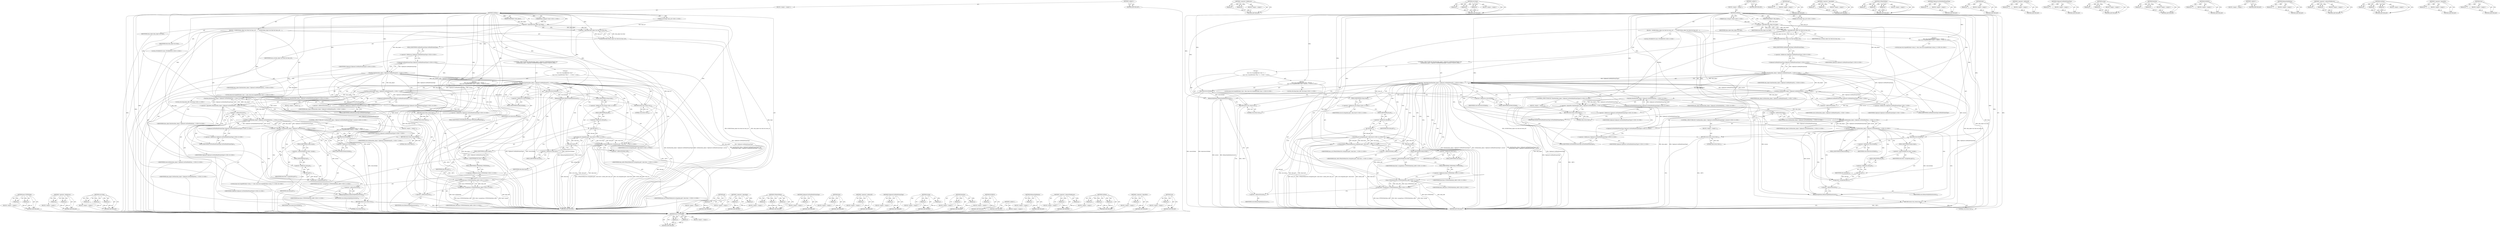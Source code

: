 digraph "Size" {
vulnerable_217 [label=<(METHOD,base.UTF8ToWide)>];
vulnerable_218 [label=<(PARAM,p1)>];
vulnerable_219 [label=<(PARAM,p2)>];
vulnerable_220 [label=<(BLOCK,&lt;empty&gt;,&lt;empty&gt;)>];
vulnerable_221 [label=<(METHOD_RETURN,ANY)>];
vulnerable_168 [label=<(METHOD,&lt;operator&gt;.fieldAccess)>];
vulnerable_169 [label=<(PARAM,p1)>];
vulnerable_170 [label=<(PARAM,p2)>];
vulnerable_171 [label=<(BLOCK,&lt;empty&gt;,&lt;empty&gt;)>];
vulnerable_172 [label=<(METHOD_RETURN,ANY)>];
vulnerable_193 [label=<(METHOD,std.string)>];
vulnerable_194 [label=<(PARAM,p1)>];
vulnerable_195 [label=<(PARAM,p2)>];
vulnerable_196 [label=<(PARAM,p3)>];
vulnerable_197 [label=<(BLOCK,&lt;empty&gt;,&lt;empty&gt;)>];
vulnerable_198 [label=<(METHOD_RETURN,ANY)>];
vulnerable_6 [label=<(METHOD,&lt;global&gt;)<SUB>1</SUB>>];
vulnerable_7 [label=<(BLOCK,&lt;empty&gt;,&lt;empty&gt;)<SUB>1</SUB>>];
vulnerable_8 [label=<(METHOD,GetHtml)<SUB>1</SUB>>];
vulnerable_9 [label=<(PARAM,IDataObject* data_object)<SUB>1</SUB>>];
vulnerable_10 [label="<(PARAM,base::string16* html)<SUB>2</SUB>>"];
vulnerable_11 [label="<(PARAM,std::string* base_url)<SUB>2</SUB>>"];
vulnerable_12 [label=<(BLOCK,{
  DCHECK(data_object &amp;&amp; html &amp;&amp; base_url);

 ...,{
  DCHECK(data_object &amp;&amp; html &amp;&amp; base_url);

 ...)<SUB>2</SUB>>];
vulnerable_13 [label=<(DCHECK,DCHECK(data_object &amp;&amp; html &amp;&amp; base_url))<SUB>3</SUB>>];
vulnerable_14 [label=<(&lt;operator&gt;.logicalAnd,data_object &amp;&amp; html &amp;&amp; base_url)<SUB>3</SUB>>];
vulnerable_15 [label=<(&lt;operator&gt;.logicalAnd,data_object &amp;&amp; html)<SUB>3</SUB>>];
vulnerable_16 [label=<(IDENTIFIER,data_object,data_object &amp;&amp; html)<SUB>3</SUB>>];
vulnerable_17 [label=<(IDENTIFIER,html,data_object &amp;&amp; html)<SUB>3</SUB>>];
vulnerable_18 [label=<(IDENTIFIER,base_url,data_object &amp;&amp; html &amp;&amp; base_url)<SUB>3</SUB>>];
vulnerable_19 [label="<(LOCAL,STGMEDIUM store: STGMEDIUM)<SUB>5</SUB>>"];
vulnerable_20 [label="<(CONTROL_STRUCTURE,IF,if (HasData(data_object, Clipboard::GetHtmlFormatType()) &amp;&amp;
       GetData(data_object, Clipboard::GetHtmlFormatType(), &amp;store)))<SUB>6</SUB>>"];
vulnerable_21 [label="<(&lt;operator&gt;.logicalAnd,HasData(data_object, Clipboard::GetHtmlFormatTy...)<SUB>6</SUB>>"];
vulnerable_22 [label="<(HasData,HasData(data_object, Clipboard::GetHtmlFormatTy...)<SUB>6</SUB>>"];
vulnerable_23 [label="<(IDENTIFIER,data_object,HasData(data_object, Clipboard::GetHtmlFormatTy...)<SUB>6</SUB>>"];
vulnerable_24 [label="<(Clipboard.GetHtmlFormatType,Clipboard::GetHtmlFormatType())<SUB>6</SUB>>"];
vulnerable_25 [label="<(&lt;operator&gt;.fieldAccess,Clipboard::GetHtmlFormatType)<SUB>6</SUB>>"];
vulnerable_26 [label="<(IDENTIFIER,Clipboard,Clipboard::GetHtmlFormatType())<SUB>6</SUB>>"];
vulnerable_27 [label=<(FIELD_IDENTIFIER,GetHtmlFormatType,GetHtmlFormatType)<SUB>6</SUB>>];
vulnerable_28 [label="<(GetData,GetData(data_object, Clipboard::GetHtmlFormatTy...)<SUB>7</SUB>>"];
vulnerable_29 [label="<(IDENTIFIER,data_object,GetData(data_object, Clipboard::GetHtmlFormatTy...)<SUB>7</SUB>>"];
vulnerable_30 [label="<(Clipboard.GetHtmlFormatType,Clipboard::GetHtmlFormatType())<SUB>7</SUB>>"];
vulnerable_31 [label="<(&lt;operator&gt;.fieldAccess,Clipboard::GetHtmlFormatType)<SUB>7</SUB>>"];
vulnerable_32 [label="<(IDENTIFIER,Clipboard,Clipboard::GetHtmlFormatType())<SUB>7</SUB>>"];
vulnerable_33 [label=<(FIELD_IDENTIFIER,GetHtmlFormatType,GetHtmlFormatType)<SUB>7</SUB>>];
vulnerable_34 [label=<(&lt;operator&gt;.addressOf,&amp;store)<SUB>7</SUB>>];
vulnerable_35 [label="<(IDENTIFIER,store,GetData(data_object, Clipboard::GetHtmlFormatTy...)<SUB>7</SUB>>"];
vulnerable_36 [label="<(BLOCK,{
     {
      base::win::ScopedHGlobal&lt;char&gt; d...,{
     {
      base::win::ScopedHGlobal&lt;char&gt; d...)<SUB>7</SUB>>"];
vulnerable_37 [label="<(BLOCK,{
      base::win::ScopedHGlobal&lt;char&gt; data(sto...,{
      base::win::ScopedHGlobal&lt;char&gt; data(sto...)<SUB>8</SUB>>"];
vulnerable_38 [label="<(LOCAL,base.win.ScopedHGlobal&lt;char&gt; data: base.win.ScopedHGlobal&lt;char&gt;)<SUB>9</SUB>>"];
vulnerable_39 [label=<(data,data(store.hGlobal))<SUB>9</SUB>>];
vulnerable_40 [label=<(&lt;operator&gt;.fieldAccess,store.hGlobal)<SUB>9</SUB>>];
vulnerable_41 [label=<(IDENTIFIER,store,data(store.hGlobal))<SUB>9</SUB>>];
vulnerable_42 [label=<(FIELD_IDENTIFIER,hGlobal,hGlobal)<SUB>9</SUB>>];
vulnerable_43 [label="<(LOCAL,std.string html_utf8: std.string)<SUB>11</SUB>>"];
vulnerable_44 [label="<(CFHtmlToHtml,CFHtmlToHtml(std::string(data.get(), data.Size(...)<SUB>12</SUB>>"];
vulnerable_45 [label="<(std.string,std::string(data.get(), data.Size()))<SUB>12</SUB>>"];
vulnerable_46 [label="<(&lt;operator&gt;.fieldAccess,std::string)<SUB>12</SUB>>"];
vulnerable_47 [label="<(IDENTIFIER,std,std::string(data.get(), data.Size()))<SUB>12</SUB>>"];
vulnerable_48 [label=<(FIELD_IDENTIFIER,string,string)<SUB>12</SUB>>];
vulnerable_49 [label=<(get,data.get())<SUB>12</SUB>>];
vulnerable_50 [label=<(&lt;operator&gt;.fieldAccess,data.get)<SUB>12</SUB>>];
vulnerable_51 [label=<(IDENTIFIER,data,data.get())<SUB>12</SUB>>];
vulnerable_52 [label=<(FIELD_IDENTIFIER,get,get)<SUB>12</SUB>>];
vulnerable_53 [label=<(Size,data.Size())<SUB>12</SUB>>];
vulnerable_54 [label=<(&lt;operator&gt;.fieldAccess,data.Size)<SUB>12</SUB>>];
vulnerable_55 [label=<(IDENTIFIER,data,data.Size())<SUB>12</SUB>>];
vulnerable_56 [label=<(FIELD_IDENTIFIER,Size,Size)<SUB>12</SUB>>];
vulnerable_57 [label=<(&lt;operator&gt;.addressOf,&amp;html_utf8)<SUB>12</SUB>>];
vulnerable_58 [label="<(IDENTIFIER,html_utf8,CFHtmlToHtml(std::string(data.get(), data.Size(...)<SUB>12</SUB>>"];
vulnerable_59 [label="<(IDENTIFIER,base_url,CFHtmlToHtml(std::string(data.get(), data.Size(...)<SUB>12</SUB>>"];
vulnerable_60 [label="<(assign,html-&gt;assign(base::UTF8ToWide(html_utf8)))<SUB>13</SUB>>"];
vulnerable_61 [label=<(&lt;operator&gt;.indirectFieldAccess,html-&gt;assign)<SUB>13</SUB>>];
vulnerable_62 [label="<(IDENTIFIER,html,html-&gt;assign(base::UTF8ToWide(html_utf8)))<SUB>13</SUB>>"];
vulnerable_63 [label=<(FIELD_IDENTIFIER,assign,assign)<SUB>13</SUB>>];
vulnerable_64 [label="<(base.UTF8ToWide,base::UTF8ToWide(html_utf8))<SUB>13</SUB>>"];
vulnerable_65 [label="<(&lt;operator&gt;.fieldAccess,base::UTF8ToWide)<SUB>13</SUB>>"];
vulnerable_66 [label="<(IDENTIFIER,base,base::UTF8ToWide(html_utf8))<SUB>13</SUB>>"];
vulnerable_67 [label=<(FIELD_IDENTIFIER,UTF8ToWide,UTF8ToWide)<SUB>13</SUB>>];
vulnerable_68 [label="<(IDENTIFIER,html_utf8,base::UTF8ToWide(html_utf8))<SUB>13</SUB>>"];
vulnerable_69 [label=<(ReleaseStgMedium,ReleaseStgMedium(&amp;store))<SUB>15</SUB>>];
vulnerable_70 [label=<(&lt;operator&gt;.addressOf,&amp;store)<SUB>15</SUB>>];
vulnerable_71 [label=<(IDENTIFIER,store,ReleaseStgMedium(&amp;store))<SUB>15</SUB>>];
vulnerable_72 [label=<(RETURN,return true;,return true;)<SUB>16</SUB>>];
vulnerable_73 [label=<(LITERAL,true,return true;)<SUB>16</SUB>>];
vulnerable_74 [label="<(CONTROL_STRUCTURE,IF,if (!HasData(data_object, Clipboard::GetTextHtmlFormatType())))<SUB>19</SUB>>"];
vulnerable_75 [label="<(&lt;operator&gt;.logicalNot,!HasData(data_object, Clipboard::GetTextHtmlFor...)<SUB>19</SUB>>"];
vulnerable_76 [label="<(HasData,HasData(data_object, Clipboard::GetTextHtmlForm...)<SUB>19</SUB>>"];
vulnerable_77 [label="<(IDENTIFIER,data_object,HasData(data_object, Clipboard::GetTextHtmlForm...)<SUB>19</SUB>>"];
vulnerable_78 [label="<(Clipboard.GetTextHtmlFormatType,Clipboard::GetTextHtmlFormatType())<SUB>19</SUB>>"];
vulnerable_79 [label="<(&lt;operator&gt;.fieldAccess,Clipboard::GetTextHtmlFormatType)<SUB>19</SUB>>"];
vulnerable_80 [label="<(IDENTIFIER,Clipboard,Clipboard::GetTextHtmlFormatType())<SUB>19</SUB>>"];
vulnerable_81 [label=<(FIELD_IDENTIFIER,GetTextHtmlFormatType,GetTextHtmlFormatType)<SUB>19</SUB>>];
vulnerable_82 [label=<(BLOCK,&lt;empty&gt;,&lt;empty&gt;)<SUB>20</SUB>>];
vulnerable_83 [label=<(RETURN,return false;,return false;)<SUB>20</SUB>>];
vulnerable_84 [label=<(LITERAL,false,return false;)<SUB>20</SUB>>];
vulnerable_85 [label="<(CONTROL_STRUCTURE,IF,if (!GetData(data_object, Clipboard::GetTextHtmlFormatType(), &amp;store)))<SUB>22</SUB>>"];
vulnerable_86 [label="<(&lt;operator&gt;.logicalNot,!GetData(data_object, Clipboard::GetTextHtmlFor...)<SUB>22</SUB>>"];
vulnerable_87 [label="<(GetData,GetData(data_object, Clipboard::GetTextHtmlForm...)<SUB>22</SUB>>"];
vulnerable_88 [label="<(IDENTIFIER,data_object,GetData(data_object, Clipboard::GetTextHtmlForm...)<SUB>22</SUB>>"];
vulnerable_89 [label="<(Clipboard.GetTextHtmlFormatType,Clipboard::GetTextHtmlFormatType())<SUB>22</SUB>>"];
vulnerable_90 [label="<(&lt;operator&gt;.fieldAccess,Clipboard::GetTextHtmlFormatType)<SUB>22</SUB>>"];
vulnerable_91 [label="<(IDENTIFIER,Clipboard,Clipboard::GetTextHtmlFormatType())<SUB>22</SUB>>"];
vulnerable_92 [label=<(FIELD_IDENTIFIER,GetTextHtmlFormatType,GetTextHtmlFormatType)<SUB>22</SUB>>];
vulnerable_93 [label=<(&lt;operator&gt;.addressOf,&amp;store)<SUB>22</SUB>>];
vulnerable_94 [label="<(IDENTIFIER,store,GetData(data_object, Clipboard::GetTextHtmlForm...)<SUB>22</SUB>>"];
vulnerable_95 [label=<(BLOCK,&lt;empty&gt;,&lt;empty&gt;)<SUB>23</SUB>>];
vulnerable_96 [label=<(RETURN,return false;,return false;)<SUB>23</SUB>>];
vulnerable_97 [label=<(LITERAL,false,return false;)<SUB>23</SUB>>];
vulnerable_98 [label="<(BLOCK,{
    base::win::ScopedHGlobal&lt;wchar_t&gt; data(st...,{
    base::win::ScopedHGlobal&lt;wchar_t&gt; data(st...)<SUB>25</SUB>>"];
vulnerable_99 [label="<(LOCAL,base.win.ScopedHGlobal&lt;wchar_t&gt; data: base.win.ScopedHGlobal&lt;wchar_t&gt;)<SUB>26</SUB>>"];
vulnerable_100 [label=<(data,data(store.hGlobal))<SUB>26</SUB>>];
vulnerable_101 [label=<(&lt;operator&gt;.fieldAccess,store.hGlobal)<SUB>26</SUB>>];
vulnerable_102 [label=<(IDENTIFIER,store,data(store.hGlobal))<SUB>26</SUB>>];
vulnerable_103 [label=<(FIELD_IDENTIFIER,hGlobal,hGlobal)<SUB>26</SUB>>];
vulnerable_104 [label=<(assign,html-&gt;assign(data.get()))<SUB>27</SUB>>];
vulnerable_105 [label=<(&lt;operator&gt;.indirectFieldAccess,html-&gt;assign)<SUB>27</SUB>>];
vulnerable_106 [label=<(IDENTIFIER,html,html-&gt;assign(data.get()))<SUB>27</SUB>>];
vulnerable_107 [label=<(FIELD_IDENTIFIER,assign,assign)<SUB>27</SUB>>];
vulnerable_108 [label=<(get,data.get())<SUB>27</SUB>>];
vulnerable_109 [label=<(&lt;operator&gt;.fieldAccess,data.get)<SUB>27</SUB>>];
vulnerable_110 [label=<(IDENTIFIER,data,data.get())<SUB>27</SUB>>];
vulnerable_111 [label=<(FIELD_IDENTIFIER,get,get)<SUB>27</SUB>>];
vulnerable_112 [label=<(ReleaseStgMedium,ReleaseStgMedium(&amp;store))<SUB>29</SUB>>];
vulnerable_113 [label=<(&lt;operator&gt;.addressOf,&amp;store)<SUB>29</SUB>>];
vulnerable_114 [label=<(IDENTIFIER,store,ReleaseStgMedium(&amp;store))<SUB>29</SUB>>];
vulnerable_115 [label=<(RETURN,return true;,return true;)<SUB>30</SUB>>];
vulnerable_116 [label=<(LITERAL,true,return true;)<SUB>30</SUB>>];
vulnerable_117 [label=<(METHOD_RETURN,bool)<SUB>1</SUB>>];
vulnerable_119 [label=<(METHOD_RETURN,ANY)<SUB>1</SUB>>];
vulnerable_199 [label=<(METHOD,get)>];
vulnerable_200 [label=<(PARAM,p1)>];
vulnerable_201 [label=<(BLOCK,&lt;empty&gt;,&lt;empty&gt;)>];
vulnerable_202 [label=<(METHOD_RETURN,ANY)>];
vulnerable_154 [label=<(METHOD,&lt;operator&gt;.logicalAnd)>];
vulnerable_155 [label=<(PARAM,p1)>];
vulnerable_156 [label=<(PARAM,p2)>];
vulnerable_157 [label=<(BLOCK,&lt;empty&gt;,&lt;empty&gt;)>];
vulnerable_158 [label=<(METHOD_RETURN,ANY)>];
vulnerable_187 [label=<(METHOD,CFHtmlToHtml)>];
vulnerable_188 [label=<(PARAM,p1)>];
vulnerable_189 [label=<(PARAM,p2)>];
vulnerable_190 [label=<(PARAM,p3)>];
vulnerable_191 [label=<(BLOCK,&lt;empty&gt;,&lt;empty&gt;)>];
vulnerable_192 [label=<(METHOD_RETURN,ANY)>];
vulnerable_230 [label=<(METHOD,Clipboard.GetTextHtmlFormatType)>];
vulnerable_231 [label=<(PARAM,p1)>];
vulnerable_232 [label=<(BLOCK,&lt;empty&gt;,&lt;empty&gt;)>];
vulnerable_233 [label=<(METHOD_RETURN,ANY)>];
vulnerable_183 [label=<(METHOD,data)>];
vulnerable_184 [label=<(PARAM,p1)>];
vulnerable_185 [label=<(BLOCK,&lt;empty&gt;,&lt;empty&gt;)>];
vulnerable_186 [label=<(METHOD_RETURN,ANY)>];
vulnerable_179 [label=<(METHOD,&lt;operator&gt;.addressOf)>];
vulnerable_180 [label=<(PARAM,p1)>];
vulnerable_181 [label=<(BLOCK,&lt;empty&gt;,&lt;empty&gt;)>];
vulnerable_182 [label=<(METHOD_RETURN,ANY)>];
vulnerable_164 [label=<(METHOD,Clipboard.GetHtmlFormatType)>];
vulnerable_165 [label=<(PARAM,p1)>];
vulnerable_166 [label=<(BLOCK,&lt;empty&gt;,&lt;empty&gt;)>];
vulnerable_167 [label=<(METHOD_RETURN,ANY)>];
vulnerable_207 [label=<(METHOD,assign)>];
vulnerable_208 [label=<(PARAM,p1)>];
vulnerable_209 [label=<(PARAM,p2)>];
vulnerable_210 [label=<(BLOCK,&lt;empty&gt;,&lt;empty&gt;)>];
vulnerable_211 [label=<(METHOD_RETURN,ANY)>];
vulnerable_159 [label=<(METHOD,HasData)>];
vulnerable_160 [label=<(PARAM,p1)>];
vulnerable_161 [label=<(PARAM,p2)>];
vulnerable_162 [label=<(BLOCK,&lt;empty&gt;,&lt;empty&gt;)>];
vulnerable_163 [label=<(METHOD_RETURN,ANY)>];
vulnerable_150 [label=<(METHOD,DCHECK)>];
vulnerable_151 [label=<(PARAM,p1)>];
vulnerable_152 [label=<(BLOCK,&lt;empty&gt;,&lt;empty&gt;)>];
vulnerable_153 [label=<(METHOD_RETURN,ANY)>];
vulnerable_144 [label=<(METHOD,&lt;global&gt;)<SUB>1</SUB>>];
vulnerable_145 [label=<(BLOCK,&lt;empty&gt;,&lt;empty&gt;)>];
vulnerable_146 [label=<(METHOD_RETURN,ANY)>];
vulnerable_222 [label=<(METHOD,ReleaseStgMedium)>];
vulnerable_223 [label=<(PARAM,p1)>];
vulnerable_224 [label=<(BLOCK,&lt;empty&gt;,&lt;empty&gt;)>];
vulnerable_225 [label=<(METHOD_RETURN,ANY)>];
vulnerable_212 [label=<(METHOD,&lt;operator&gt;.indirectFieldAccess)>];
vulnerable_213 [label=<(PARAM,p1)>];
vulnerable_214 [label=<(PARAM,p2)>];
vulnerable_215 [label=<(BLOCK,&lt;empty&gt;,&lt;empty&gt;)>];
vulnerable_216 [label=<(METHOD_RETURN,ANY)>];
vulnerable_173 [label=<(METHOD,GetData)>];
vulnerable_174 [label=<(PARAM,p1)>];
vulnerable_175 [label=<(PARAM,p2)>];
vulnerable_176 [label=<(PARAM,p3)>];
vulnerable_177 [label=<(BLOCK,&lt;empty&gt;,&lt;empty&gt;)>];
vulnerable_178 [label=<(METHOD_RETURN,ANY)>];
vulnerable_226 [label=<(METHOD,&lt;operator&gt;.logicalNot)>];
vulnerable_227 [label=<(PARAM,p1)>];
vulnerable_228 [label=<(BLOCK,&lt;empty&gt;,&lt;empty&gt;)>];
vulnerable_229 [label=<(METHOD_RETURN,ANY)>];
vulnerable_203 [label=<(METHOD,Size)>];
vulnerable_204 [label=<(PARAM,p1)>];
vulnerable_205 [label=<(BLOCK,&lt;empty&gt;,&lt;empty&gt;)>];
vulnerable_206 [label=<(METHOD_RETURN,ANY)>];
fixed_217 [label=<(METHOD,base.UTF8ToWide)>];
fixed_218 [label=<(PARAM,p1)>];
fixed_219 [label=<(PARAM,p2)>];
fixed_220 [label=<(BLOCK,&lt;empty&gt;,&lt;empty&gt;)>];
fixed_221 [label=<(METHOD_RETURN,ANY)>];
fixed_168 [label=<(METHOD,&lt;operator&gt;.fieldAccess)>];
fixed_169 [label=<(PARAM,p1)>];
fixed_170 [label=<(PARAM,p2)>];
fixed_171 [label=<(BLOCK,&lt;empty&gt;,&lt;empty&gt;)>];
fixed_172 [label=<(METHOD_RETURN,ANY)>];
fixed_193 [label=<(METHOD,std.string)>];
fixed_194 [label=<(PARAM,p1)>];
fixed_195 [label=<(PARAM,p2)>];
fixed_196 [label=<(PARAM,p3)>];
fixed_197 [label=<(BLOCK,&lt;empty&gt;,&lt;empty&gt;)>];
fixed_198 [label=<(METHOD_RETURN,ANY)>];
fixed_6 [label=<(METHOD,&lt;global&gt;)<SUB>1</SUB>>];
fixed_7 [label=<(BLOCK,&lt;empty&gt;,&lt;empty&gt;)<SUB>1</SUB>>];
fixed_8 [label=<(METHOD,GetHtml)<SUB>1</SUB>>];
fixed_9 [label=<(PARAM,IDataObject* data_object)<SUB>1</SUB>>];
fixed_10 [label="<(PARAM,base::string16* html)<SUB>2</SUB>>"];
fixed_11 [label="<(PARAM,std::string* base_url)<SUB>2</SUB>>"];
fixed_12 [label=<(BLOCK,{
  DCHECK(data_object &amp;&amp; html &amp;&amp; base_url);

 ...,{
  DCHECK(data_object &amp;&amp; html &amp;&amp; base_url);

 ...)<SUB>2</SUB>>];
fixed_13 [label=<(DCHECK,DCHECK(data_object &amp;&amp; html &amp;&amp; base_url))<SUB>3</SUB>>];
fixed_14 [label=<(&lt;operator&gt;.logicalAnd,data_object &amp;&amp; html &amp;&amp; base_url)<SUB>3</SUB>>];
fixed_15 [label=<(&lt;operator&gt;.logicalAnd,data_object &amp;&amp; html)<SUB>3</SUB>>];
fixed_16 [label=<(IDENTIFIER,data_object,data_object &amp;&amp; html)<SUB>3</SUB>>];
fixed_17 [label=<(IDENTIFIER,html,data_object &amp;&amp; html)<SUB>3</SUB>>];
fixed_18 [label=<(IDENTIFIER,base_url,data_object &amp;&amp; html &amp;&amp; base_url)<SUB>3</SUB>>];
fixed_19 [label="<(LOCAL,STGMEDIUM store: STGMEDIUM)<SUB>5</SUB>>"];
fixed_20 [label="<(CONTROL_STRUCTURE,IF,if (HasData(data_object, Clipboard::GetHtmlFormatType()) &amp;&amp;
       GetData(data_object, Clipboard::GetHtmlFormatType(), &amp;store)))<SUB>6</SUB>>"];
fixed_21 [label="<(&lt;operator&gt;.logicalAnd,HasData(data_object, Clipboard::GetHtmlFormatTy...)<SUB>6</SUB>>"];
fixed_22 [label="<(HasData,HasData(data_object, Clipboard::GetHtmlFormatTy...)<SUB>6</SUB>>"];
fixed_23 [label="<(IDENTIFIER,data_object,HasData(data_object, Clipboard::GetHtmlFormatTy...)<SUB>6</SUB>>"];
fixed_24 [label="<(Clipboard.GetHtmlFormatType,Clipboard::GetHtmlFormatType())<SUB>6</SUB>>"];
fixed_25 [label="<(&lt;operator&gt;.fieldAccess,Clipboard::GetHtmlFormatType)<SUB>6</SUB>>"];
fixed_26 [label="<(IDENTIFIER,Clipboard,Clipboard::GetHtmlFormatType())<SUB>6</SUB>>"];
fixed_27 [label=<(FIELD_IDENTIFIER,GetHtmlFormatType,GetHtmlFormatType)<SUB>6</SUB>>];
fixed_28 [label="<(GetData,GetData(data_object, Clipboard::GetHtmlFormatTy...)<SUB>7</SUB>>"];
fixed_29 [label="<(IDENTIFIER,data_object,GetData(data_object, Clipboard::GetHtmlFormatTy...)<SUB>7</SUB>>"];
fixed_30 [label="<(Clipboard.GetHtmlFormatType,Clipboard::GetHtmlFormatType())<SUB>7</SUB>>"];
fixed_31 [label="<(&lt;operator&gt;.fieldAccess,Clipboard::GetHtmlFormatType)<SUB>7</SUB>>"];
fixed_32 [label="<(IDENTIFIER,Clipboard,Clipboard::GetHtmlFormatType())<SUB>7</SUB>>"];
fixed_33 [label=<(FIELD_IDENTIFIER,GetHtmlFormatType,GetHtmlFormatType)<SUB>7</SUB>>];
fixed_34 [label=<(&lt;operator&gt;.addressOf,&amp;store)<SUB>7</SUB>>];
fixed_35 [label="<(IDENTIFIER,store,GetData(data_object, Clipboard::GetHtmlFormatTy...)<SUB>7</SUB>>"];
fixed_36 [label="<(BLOCK,{
     {
      base::win::ScopedHGlobal&lt;char*&gt; ...,{
     {
      base::win::ScopedHGlobal&lt;char*&gt; ...)<SUB>7</SUB>>"];
fixed_37 [label="<(BLOCK,{
      base::win::ScopedHGlobal&lt;char*&gt; data(st...,{
      base::win::ScopedHGlobal&lt;char*&gt; data(st...)<SUB>8</SUB>>"];
fixed_38 [label="<(LOCAL,base.win.ScopedHGlobal&lt;char *&gt; data: base.win.ScopedHGlobal&lt;char*&gt;)<SUB>9</SUB>>"];
fixed_39 [label=<(data,data(store.hGlobal))<SUB>9</SUB>>];
fixed_40 [label=<(&lt;operator&gt;.fieldAccess,store.hGlobal)<SUB>9</SUB>>];
fixed_41 [label=<(IDENTIFIER,store,data(store.hGlobal))<SUB>9</SUB>>];
fixed_42 [label=<(FIELD_IDENTIFIER,hGlobal,hGlobal)<SUB>9</SUB>>];
fixed_43 [label="<(LOCAL,std.string html_utf8: std.string)<SUB>11</SUB>>"];
fixed_44 [label="<(CFHtmlToHtml,CFHtmlToHtml(std::string(data.get(), data.Size(...)<SUB>12</SUB>>"];
fixed_45 [label="<(std.string,std::string(data.get(), data.Size()))<SUB>12</SUB>>"];
fixed_46 [label="<(&lt;operator&gt;.fieldAccess,std::string)<SUB>12</SUB>>"];
fixed_47 [label="<(IDENTIFIER,std,std::string(data.get(), data.Size()))<SUB>12</SUB>>"];
fixed_48 [label=<(FIELD_IDENTIFIER,string,string)<SUB>12</SUB>>];
fixed_49 [label=<(get,data.get())<SUB>12</SUB>>];
fixed_50 [label=<(&lt;operator&gt;.fieldAccess,data.get)<SUB>12</SUB>>];
fixed_51 [label=<(IDENTIFIER,data,data.get())<SUB>12</SUB>>];
fixed_52 [label=<(FIELD_IDENTIFIER,get,get)<SUB>12</SUB>>];
fixed_53 [label=<(Size,data.Size())<SUB>12</SUB>>];
fixed_54 [label=<(&lt;operator&gt;.fieldAccess,data.Size)<SUB>12</SUB>>];
fixed_55 [label=<(IDENTIFIER,data,data.Size())<SUB>12</SUB>>];
fixed_56 [label=<(FIELD_IDENTIFIER,Size,Size)<SUB>12</SUB>>];
fixed_57 [label=<(&lt;operator&gt;.addressOf,&amp;html_utf8)<SUB>12</SUB>>];
fixed_58 [label="<(IDENTIFIER,html_utf8,CFHtmlToHtml(std::string(data.get(), data.Size(...)<SUB>12</SUB>>"];
fixed_59 [label="<(IDENTIFIER,base_url,CFHtmlToHtml(std::string(data.get(), data.Size(...)<SUB>12</SUB>>"];
fixed_60 [label="<(assign,html-&gt;assign(base::UTF8ToWide(html_utf8)))<SUB>13</SUB>>"];
fixed_61 [label=<(&lt;operator&gt;.indirectFieldAccess,html-&gt;assign)<SUB>13</SUB>>];
fixed_62 [label="<(IDENTIFIER,html,html-&gt;assign(base::UTF8ToWide(html_utf8)))<SUB>13</SUB>>"];
fixed_63 [label=<(FIELD_IDENTIFIER,assign,assign)<SUB>13</SUB>>];
fixed_64 [label="<(base.UTF8ToWide,base::UTF8ToWide(html_utf8))<SUB>13</SUB>>"];
fixed_65 [label="<(&lt;operator&gt;.fieldAccess,base::UTF8ToWide)<SUB>13</SUB>>"];
fixed_66 [label="<(IDENTIFIER,base,base::UTF8ToWide(html_utf8))<SUB>13</SUB>>"];
fixed_67 [label=<(FIELD_IDENTIFIER,UTF8ToWide,UTF8ToWide)<SUB>13</SUB>>];
fixed_68 [label="<(IDENTIFIER,html_utf8,base::UTF8ToWide(html_utf8))<SUB>13</SUB>>"];
fixed_69 [label=<(ReleaseStgMedium,ReleaseStgMedium(&amp;store))<SUB>15</SUB>>];
fixed_70 [label=<(&lt;operator&gt;.addressOf,&amp;store)<SUB>15</SUB>>];
fixed_71 [label=<(IDENTIFIER,store,ReleaseStgMedium(&amp;store))<SUB>15</SUB>>];
fixed_72 [label=<(RETURN,return true;,return true;)<SUB>16</SUB>>];
fixed_73 [label=<(LITERAL,true,return true;)<SUB>16</SUB>>];
fixed_74 [label="<(CONTROL_STRUCTURE,IF,if (!HasData(data_object, Clipboard::GetTextHtmlFormatType())))<SUB>19</SUB>>"];
fixed_75 [label="<(&lt;operator&gt;.logicalNot,!HasData(data_object, Clipboard::GetTextHtmlFor...)<SUB>19</SUB>>"];
fixed_76 [label="<(HasData,HasData(data_object, Clipboard::GetTextHtmlForm...)<SUB>19</SUB>>"];
fixed_77 [label="<(IDENTIFIER,data_object,HasData(data_object, Clipboard::GetTextHtmlForm...)<SUB>19</SUB>>"];
fixed_78 [label="<(Clipboard.GetTextHtmlFormatType,Clipboard::GetTextHtmlFormatType())<SUB>19</SUB>>"];
fixed_79 [label="<(&lt;operator&gt;.fieldAccess,Clipboard::GetTextHtmlFormatType)<SUB>19</SUB>>"];
fixed_80 [label="<(IDENTIFIER,Clipboard,Clipboard::GetTextHtmlFormatType())<SUB>19</SUB>>"];
fixed_81 [label=<(FIELD_IDENTIFIER,GetTextHtmlFormatType,GetTextHtmlFormatType)<SUB>19</SUB>>];
fixed_82 [label=<(BLOCK,&lt;empty&gt;,&lt;empty&gt;)<SUB>20</SUB>>];
fixed_83 [label=<(RETURN,return false;,return false;)<SUB>20</SUB>>];
fixed_84 [label=<(LITERAL,false,return false;)<SUB>20</SUB>>];
fixed_85 [label="<(CONTROL_STRUCTURE,IF,if (!GetData(data_object, Clipboard::GetTextHtmlFormatType(), &amp;store)))<SUB>22</SUB>>"];
fixed_86 [label="<(&lt;operator&gt;.logicalNot,!GetData(data_object, Clipboard::GetTextHtmlFor...)<SUB>22</SUB>>"];
fixed_87 [label="<(GetData,GetData(data_object, Clipboard::GetTextHtmlForm...)<SUB>22</SUB>>"];
fixed_88 [label="<(IDENTIFIER,data_object,GetData(data_object, Clipboard::GetTextHtmlForm...)<SUB>22</SUB>>"];
fixed_89 [label="<(Clipboard.GetTextHtmlFormatType,Clipboard::GetTextHtmlFormatType())<SUB>22</SUB>>"];
fixed_90 [label="<(&lt;operator&gt;.fieldAccess,Clipboard::GetTextHtmlFormatType)<SUB>22</SUB>>"];
fixed_91 [label="<(IDENTIFIER,Clipboard,Clipboard::GetTextHtmlFormatType())<SUB>22</SUB>>"];
fixed_92 [label=<(FIELD_IDENTIFIER,GetTextHtmlFormatType,GetTextHtmlFormatType)<SUB>22</SUB>>];
fixed_93 [label=<(&lt;operator&gt;.addressOf,&amp;store)<SUB>22</SUB>>];
fixed_94 [label="<(IDENTIFIER,store,GetData(data_object, Clipboard::GetTextHtmlForm...)<SUB>22</SUB>>"];
fixed_95 [label=<(BLOCK,&lt;empty&gt;,&lt;empty&gt;)<SUB>23</SUB>>];
fixed_96 [label=<(RETURN,return false;,return false;)<SUB>23</SUB>>];
fixed_97 [label=<(LITERAL,false,return false;)<SUB>23</SUB>>];
fixed_98 [label="<(BLOCK,{
    base::win::ScopedHGlobal&lt;wchar_t*&gt; data(s...,{
    base::win::ScopedHGlobal&lt;wchar_t*&gt; data(s...)<SUB>25</SUB>>"];
fixed_99 [label="<(LOCAL,base.win.ScopedHGlobal&lt;wchar_t *&gt; data: base.win.ScopedHGlobal&lt;wchar_t*&gt;)<SUB>26</SUB>>"];
fixed_100 [label=<(data,data(store.hGlobal))<SUB>26</SUB>>];
fixed_101 [label=<(&lt;operator&gt;.fieldAccess,store.hGlobal)<SUB>26</SUB>>];
fixed_102 [label=<(IDENTIFIER,store,data(store.hGlobal))<SUB>26</SUB>>];
fixed_103 [label=<(FIELD_IDENTIFIER,hGlobal,hGlobal)<SUB>26</SUB>>];
fixed_104 [label=<(assign,html-&gt;assign(data.get()))<SUB>27</SUB>>];
fixed_105 [label=<(&lt;operator&gt;.indirectFieldAccess,html-&gt;assign)<SUB>27</SUB>>];
fixed_106 [label=<(IDENTIFIER,html,html-&gt;assign(data.get()))<SUB>27</SUB>>];
fixed_107 [label=<(FIELD_IDENTIFIER,assign,assign)<SUB>27</SUB>>];
fixed_108 [label=<(get,data.get())<SUB>27</SUB>>];
fixed_109 [label=<(&lt;operator&gt;.fieldAccess,data.get)<SUB>27</SUB>>];
fixed_110 [label=<(IDENTIFIER,data,data.get())<SUB>27</SUB>>];
fixed_111 [label=<(FIELD_IDENTIFIER,get,get)<SUB>27</SUB>>];
fixed_112 [label=<(ReleaseStgMedium,ReleaseStgMedium(&amp;store))<SUB>29</SUB>>];
fixed_113 [label=<(&lt;operator&gt;.addressOf,&amp;store)<SUB>29</SUB>>];
fixed_114 [label=<(IDENTIFIER,store,ReleaseStgMedium(&amp;store))<SUB>29</SUB>>];
fixed_115 [label=<(RETURN,return true;,return true;)<SUB>30</SUB>>];
fixed_116 [label=<(LITERAL,true,return true;)<SUB>30</SUB>>];
fixed_117 [label=<(METHOD_RETURN,bool)<SUB>1</SUB>>];
fixed_119 [label=<(METHOD_RETURN,ANY)<SUB>1</SUB>>];
fixed_199 [label=<(METHOD,get)>];
fixed_200 [label=<(PARAM,p1)>];
fixed_201 [label=<(BLOCK,&lt;empty&gt;,&lt;empty&gt;)>];
fixed_202 [label=<(METHOD_RETURN,ANY)>];
fixed_154 [label=<(METHOD,&lt;operator&gt;.logicalAnd)>];
fixed_155 [label=<(PARAM,p1)>];
fixed_156 [label=<(PARAM,p2)>];
fixed_157 [label=<(BLOCK,&lt;empty&gt;,&lt;empty&gt;)>];
fixed_158 [label=<(METHOD_RETURN,ANY)>];
fixed_187 [label=<(METHOD,CFHtmlToHtml)>];
fixed_188 [label=<(PARAM,p1)>];
fixed_189 [label=<(PARAM,p2)>];
fixed_190 [label=<(PARAM,p3)>];
fixed_191 [label=<(BLOCK,&lt;empty&gt;,&lt;empty&gt;)>];
fixed_192 [label=<(METHOD_RETURN,ANY)>];
fixed_230 [label=<(METHOD,Clipboard.GetTextHtmlFormatType)>];
fixed_231 [label=<(PARAM,p1)>];
fixed_232 [label=<(BLOCK,&lt;empty&gt;,&lt;empty&gt;)>];
fixed_233 [label=<(METHOD_RETURN,ANY)>];
fixed_183 [label=<(METHOD,data)>];
fixed_184 [label=<(PARAM,p1)>];
fixed_185 [label=<(BLOCK,&lt;empty&gt;,&lt;empty&gt;)>];
fixed_186 [label=<(METHOD_RETURN,ANY)>];
fixed_179 [label=<(METHOD,&lt;operator&gt;.addressOf)>];
fixed_180 [label=<(PARAM,p1)>];
fixed_181 [label=<(BLOCK,&lt;empty&gt;,&lt;empty&gt;)>];
fixed_182 [label=<(METHOD_RETURN,ANY)>];
fixed_164 [label=<(METHOD,Clipboard.GetHtmlFormatType)>];
fixed_165 [label=<(PARAM,p1)>];
fixed_166 [label=<(BLOCK,&lt;empty&gt;,&lt;empty&gt;)>];
fixed_167 [label=<(METHOD_RETURN,ANY)>];
fixed_207 [label=<(METHOD,assign)>];
fixed_208 [label=<(PARAM,p1)>];
fixed_209 [label=<(PARAM,p2)>];
fixed_210 [label=<(BLOCK,&lt;empty&gt;,&lt;empty&gt;)>];
fixed_211 [label=<(METHOD_RETURN,ANY)>];
fixed_159 [label=<(METHOD,HasData)>];
fixed_160 [label=<(PARAM,p1)>];
fixed_161 [label=<(PARAM,p2)>];
fixed_162 [label=<(BLOCK,&lt;empty&gt;,&lt;empty&gt;)>];
fixed_163 [label=<(METHOD_RETURN,ANY)>];
fixed_150 [label=<(METHOD,DCHECK)>];
fixed_151 [label=<(PARAM,p1)>];
fixed_152 [label=<(BLOCK,&lt;empty&gt;,&lt;empty&gt;)>];
fixed_153 [label=<(METHOD_RETURN,ANY)>];
fixed_144 [label=<(METHOD,&lt;global&gt;)<SUB>1</SUB>>];
fixed_145 [label=<(BLOCK,&lt;empty&gt;,&lt;empty&gt;)>];
fixed_146 [label=<(METHOD_RETURN,ANY)>];
fixed_222 [label=<(METHOD,ReleaseStgMedium)>];
fixed_223 [label=<(PARAM,p1)>];
fixed_224 [label=<(BLOCK,&lt;empty&gt;,&lt;empty&gt;)>];
fixed_225 [label=<(METHOD_RETURN,ANY)>];
fixed_212 [label=<(METHOD,&lt;operator&gt;.indirectFieldAccess)>];
fixed_213 [label=<(PARAM,p1)>];
fixed_214 [label=<(PARAM,p2)>];
fixed_215 [label=<(BLOCK,&lt;empty&gt;,&lt;empty&gt;)>];
fixed_216 [label=<(METHOD_RETURN,ANY)>];
fixed_173 [label=<(METHOD,GetData)>];
fixed_174 [label=<(PARAM,p1)>];
fixed_175 [label=<(PARAM,p2)>];
fixed_176 [label=<(PARAM,p3)>];
fixed_177 [label=<(BLOCK,&lt;empty&gt;,&lt;empty&gt;)>];
fixed_178 [label=<(METHOD_RETURN,ANY)>];
fixed_226 [label=<(METHOD,&lt;operator&gt;.logicalNot)>];
fixed_227 [label=<(PARAM,p1)>];
fixed_228 [label=<(BLOCK,&lt;empty&gt;,&lt;empty&gt;)>];
fixed_229 [label=<(METHOD_RETURN,ANY)>];
fixed_203 [label=<(METHOD,Size)>];
fixed_204 [label=<(PARAM,p1)>];
fixed_205 [label=<(BLOCK,&lt;empty&gt;,&lt;empty&gt;)>];
fixed_206 [label=<(METHOD_RETURN,ANY)>];
vulnerable_217 -> vulnerable_218  [key=0, label="AST: "];
vulnerable_217 -> vulnerable_218  [key=1, label="DDG: "];
vulnerable_217 -> vulnerable_220  [key=0, label="AST: "];
vulnerable_217 -> vulnerable_219  [key=0, label="AST: "];
vulnerable_217 -> vulnerable_219  [key=1, label="DDG: "];
vulnerable_217 -> vulnerable_221  [key=0, label="AST: "];
vulnerable_217 -> vulnerable_221  [key=1, label="CFG: "];
vulnerable_218 -> vulnerable_221  [key=0, label="DDG: p1"];
vulnerable_219 -> vulnerable_221  [key=0, label="DDG: p2"];
vulnerable_168 -> vulnerable_169  [key=0, label="AST: "];
vulnerable_168 -> vulnerable_169  [key=1, label="DDG: "];
vulnerable_168 -> vulnerable_171  [key=0, label="AST: "];
vulnerable_168 -> vulnerable_170  [key=0, label="AST: "];
vulnerable_168 -> vulnerable_170  [key=1, label="DDG: "];
vulnerable_168 -> vulnerable_172  [key=0, label="AST: "];
vulnerable_168 -> vulnerable_172  [key=1, label="CFG: "];
vulnerable_169 -> vulnerable_172  [key=0, label="DDG: p1"];
vulnerable_170 -> vulnerable_172  [key=0, label="DDG: p2"];
vulnerable_193 -> vulnerable_194  [key=0, label="AST: "];
vulnerable_193 -> vulnerable_194  [key=1, label="DDG: "];
vulnerable_193 -> vulnerable_197  [key=0, label="AST: "];
vulnerable_193 -> vulnerable_195  [key=0, label="AST: "];
vulnerable_193 -> vulnerable_195  [key=1, label="DDG: "];
vulnerable_193 -> vulnerable_198  [key=0, label="AST: "];
vulnerable_193 -> vulnerable_198  [key=1, label="CFG: "];
vulnerable_193 -> vulnerable_196  [key=0, label="AST: "];
vulnerable_193 -> vulnerable_196  [key=1, label="DDG: "];
vulnerable_194 -> vulnerable_198  [key=0, label="DDG: p1"];
vulnerable_195 -> vulnerable_198  [key=0, label="DDG: p2"];
vulnerable_196 -> vulnerable_198  [key=0, label="DDG: p3"];
vulnerable_6 -> vulnerable_7  [key=0, label="AST: "];
vulnerable_6 -> vulnerable_119  [key=0, label="AST: "];
vulnerable_6 -> vulnerable_119  [key=1, label="CFG: "];
vulnerable_7 -> vulnerable_8  [key=0, label="AST: "];
vulnerable_8 -> vulnerable_9  [key=0, label="AST: "];
vulnerable_8 -> vulnerable_9  [key=1, label="DDG: "];
vulnerable_8 -> vulnerable_10  [key=0, label="AST: "];
vulnerable_8 -> vulnerable_10  [key=1, label="DDG: "];
vulnerable_8 -> vulnerable_11  [key=0, label="AST: "];
vulnerable_8 -> vulnerable_11  [key=1, label="DDG: "];
vulnerable_8 -> vulnerable_12  [key=0, label="AST: "];
vulnerable_8 -> vulnerable_117  [key=0, label="AST: "];
vulnerable_8 -> vulnerable_15  [key=0, label="CFG: "];
vulnerable_8 -> vulnerable_15  [key=1, label="DDG: "];
vulnerable_8 -> vulnerable_98  [key=0, label="DDG: "];
vulnerable_8 -> vulnerable_115  [key=0, label="DDG: "];
vulnerable_8 -> vulnerable_112  [key=0, label="DDG: "];
vulnerable_8 -> vulnerable_116  [key=0, label="DDG: "];
vulnerable_8 -> vulnerable_14  [key=0, label="DDG: "];
vulnerable_8 -> vulnerable_37  [key=0, label="DDG: "];
vulnerable_8 -> vulnerable_72  [key=0, label="DDG: "];
vulnerable_8 -> vulnerable_83  [key=0, label="DDG: "];
vulnerable_8 -> vulnerable_96  [key=0, label="DDG: "];
vulnerable_8 -> vulnerable_100  [key=0, label="DDG: "];
vulnerable_8 -> vulnerable_22  [key=0, label="DDG: "];
vulnerable_8 -> vulnerable_28  [key=0, label="DDG: "];
vulnerable_8 -> vulnerable_69  [key=0, label="DDG: "];
vulnerable_8 -> vulnerable_73  [key=0, label="DDG: "];
vulnerable_8 -> vulnerable_76  [key=0, label="DDG: "];
vulnerable_8 -> vulnerable_84  [key=0, label="DDG: "];
vulnerable_8 -> vulnerable_87  [key=0, label="DDG: "];
vulnerable_8 -> vulnerable_97  [key=0, label="DDG: "];
vulnerable_8 -> vulnerable_39  [key=0, label="DDG: "];
vulnerable_8 -> vulnerable_44  [key=0, label="DDG: "];
vulnerable_8 -> vulnerable_64  [key=0, label="DDG: "];
vulnerable_9 -> vulnerable_15  [key=0, label="DDG: data_object"];
vulnerable_10 -> vulnerable_15  [key=0, label="DDG: html"];
vulnerable_11 -> vulnerable_14  [key=0, label="DDG: base_url"];
vulnerable_12 -> vulnerable_13  [key=0, label="AST: "];
vulnerable_12 -> vulnerable_19  [key=0, label="AST: "];
vulnerable_12 -> vulnerable_20  [key=0, label="AST: "];
vulnerable_12 -> vulnerable_74  [key=0, label="AST: "];
vulnerable_12 -> vulnerable_85  [key=0, label="AST: "];
vulnerable_12 -> vulnerable_98  [key=0, label="AST: "];
vulnerable_12 -> vulnerable_112  [key=0, label="AST: "];
vulnerable_12 -> vulnerable_115  [key=0, label="AST: "];
vulnerable_13 -> vulnerable_14  [key=0, label="AST: "];
vulnerable_13 -> vulnerable_27  [key=0, label="CFG: "];
vulnerable_13 -> vulnerable_117  [key=0, label="DDG: data_object &amp;&amp; html &amp;&amp; base_url"];
vulnerable_13 -> vulnerable_117  [key=1, label="DDG: DCHECK(data_object &amp;&amp; html &amp;&amp; base_url)"];
vulnerable_14 -> vulnerable_15  [key=0, label="AST: "];
vulnerable_14 -> vulnerable_18  [key=0, label="AST: "];
vulnerable_14 -> vulnerable_13  [key=0, label="CFG: "];
vulnerable_14 -> vulnerable_13  [key=1, label="DDG: data_object &amp;&amp; html"];
vulnerable_14 -> vulnerable_13  [key=2, label="DDG: base_url"];
vulnerable_14 -> vulnerable_117  [key=0, label="DDG: data_object &amp;&amp; html"];
vulnerable_14 -> vulnerable_44  [key=0, label="DDG: base_url"];
vulnerable_15 -> vulnerable_16  [key=0, label="AST: "];
vulnerable_15 -> vulnerable_17  [key=0, label="AST: "];
vulnerable_15 -> vulnerable_14  [key=0, label="CFG: "];
vulnerable_15 -> vulnerable_14  [key=1, label="DDG: data_object"];
vulnerable_15 -> vulnerable_14  [key=2, label="DDG: html"];
vulnerable_15 -> vulnerable_117  [key=0, label="DDG: html"];
vulnerable_15 -> vulnerable_104  [key=0, label="DDG: html"];
vulnerable_15 -> vulnerable_22  [key=0, label="DDG: data_object"];
vulnerable_15 -> vulnerable_60  [key=0, label="DDG: html"];
vulnerable_20 -> vulnerable_21  [key=0, label="AST: "];
vulnerable_20 -> vulnerable_36  [key=0, label="AST: "];
vulnerable_21 -> vulnerable_22  [key=0, label="AST: "];
vulnerable_21 -> vulnerable_28  [key=0, label="AST: "];
vulnerable_21 -> vulnerable_42  [key=0, label="CFG: "];
vulnerable_21 -> vulnerable_42  [key=1, label="CDG: "];
vulnerable_21 -> vulnerable_81  [key=0, label="CFG: "];
vulnerable_21 -> vulnerable_81  [key=1, label="CDG: "];
vulnerable_21 -> vulnerable_117  [key=0, label="DDG: HasData(data_object, Clipboard::GetHtmlFormatType())"];
vulnerable_21 -> vulnerable_117  [key=1, label="DDG: GetData(data_object, Clipboard::GetHtmlFormatType(), &amp;store)"];
vulnerable_21 -> vulnerable_117  [key=2, label="DDG: HasData(data_object, Clipboard::GetHtmlFormatType()) &amp;&amp;
       GetData(data_object, Clipboard::GetHtmlFormatType(), &amp;store)"];
vulnerable_21 -> vulnerable_48  [key=0, label="CDG: "];
vulnerable_21 -> vulnerable_49  [key=0, label="CDG: "];
vulnerable_21 -> vulnerable_60  [key=0, label="CDG: "];
vulnerable_21 -> vulnerable_64  [key=0, label="CDG: "];
vulnerable_21 -> vulnerable_57  [key=0, label="CDG: "];
vulnerable_21 -> vulnerable_75  [key=0, label="CDG: "];
vulnerable_21 -> vulnerable_52  [key=0, label="CDG: "];
vulnerable_21 -> vulnerable_46  [key=0, label="CDG: "];
vulnerable_21 -> vulnerable_72  [key=0, label="CDG: "];
vulnerable_21 -> vulnerable_56  [key=0, label="CDG: "];
vulnerable_21 -> vulnerable_69  [key=0, label="CDG: "];
vulnerable_21 -> vulnerable_67  [key=0, label="CDG: "];
vulnerable_21 -> vulnerable_45  [key=0, label="CDG: "];
vulnerable_21 -> vulnerable_40  [key=0, label="CDG: "];
vulnerable_21 -> vulnerable_76  [key=0, label="CDG: "];
vulnerable_21 -> vulnerable_65  [key=0, label="CDG: "];
vulnerable_21 -> vulnerable_50  [key=0, label="CDG: "];
vulnerable_21 -> vulnerable_44  [key=0, label="CDG: "];
vulnerable_21 -> vulnerable_54  [key=0, label="CDG: "];
vulnerable_21 -> vulnerable_79  [key=0, label="CDG: "];
vulnerable_21 -> vulnerable_61  [key=0, label="CDG: "];
vulnerable_21 -> vulnerable_53  [key=0, label="CDG: "];
vulnerable_21 -> vulnerable_70  [key=0, label="CDG: "];
vulnerable_21 -> vulnerable_63  [key=0, label="CDG: "];
vulnerable_21 -> vulnerable_78  [key=0, label="CDG: "];
vulnerable_21 -> vulnerable_39  [key=0, label="CDG: "];
vulnerable_22 -> vulnerable_23  [key=0, label="AST: "];
vulnerable_22 -> vulnerable_24  [key=0, label="AST: "];
vulnerable_22 -> vulnerable_21  [key=0, label="CFG: "];
vulnerable_22 -> vulnerable_21  [key=1, label="DDG: data_object"];
vulnerable_22 -> vulnerable_21  [key=2, label="DDG: Clipboard::GetHtmlFormatType()"];
vulnerable_22 -> vulnerable_33  [key=0, label="CFG: "];
vulnerable_22 -> vulnerable_33  [key=1, label="CDG: "];
vulnerable_22 -> vulnerable_117  [key=0, label="DDG: data_object"];
vulnerable_22 -> vulnerable_117  [key=1, label="DDG: Clipboard::GetHtmlFormatType()"];
vulnerable_22 -> vulnerable_28  [key=0, label="DDG: data_object"];
vulnerable_22 -> vulnerable_28  [key=1, label="CDG: "];
vulnerable_22 -> vulnerable_76  [key=0, label="DDG: data_object"];
vulnerable_22 -> vulnerable_30  [key=0, label="CDG: "];
vulnerable_22 -> vulnerable_34  [key=0, label="CDG: "];
vulnerable_22 -> vulnerable_31  [key=0, label="CDG: "];
vulnerable_24 -> vulnerable_25  [key=0, label="AST: "];
vulnerable_24 -> vulnerable_22  [key=0, label="CFG: "];
vulnerable_24 -> vulnerable_22  [key=1, label="DDG: Clipboard::GetHtmlFormatType"];
vulnerable_24 -> vulnerable_117  [key=0, label="DDG: Clipboard::GetHtmlFormatType"];
vulnerable_24 -> vulnerable_30  [key=0, label="DDG: Clipboard::GetHtmlFormatType"];
vulnerable_25 -> vulnerable_26  [key=0, label="AST: "];
vulnerable_25 -> vulnerable_27  [key=0, label="AST: "];
vulnerable_25 -> vulnerable_24  [key=0, label="CFG: "];
vulnerable_27 -> vulnerable_25  [key=0, label="CFG: "];
vulnerable_28 -> vulnerable_29  [key=0, label="AST: "];
vulnerable_28 -> vulnerable_30  [key=0, label="AST: "];
vulnerable_28 -> vulnerable_34  [key=0, label="AST: "];
vulnerable_28 -> vulnerable_21  [key=0, label="CFG: "];
vulnerable_28 -> vulnerable_21  [key=1, label="DDG: data_object"];
vulnerable_28 -> vulnerable_21  [key=2, label="DDG: Clipboard::GetHtmlFormatType()"];
vulnerable_28 -> vulnerable_21  [key=3, label="DDG: &amp;store"];
vulnerable_28 -> vulnerable_117  [key=0, label="DDG: data_object"];
vulnerable_28 -> vulnerable_117  [key=1, label="DDG: Clipboard::GetHtmlFormatType()"];
vulnerable_28 -> vulnerable_112  [key=0, label="DDG: &amp;store"];
vulnerable_28 -> vulnerable_100  [key=0, label="DDG: &amp;store"];
vulnerable_28 -> vulnerable_69  [key=0, label="DDG: &amp;store"];
vulnerable_28 -> vulnerable_76  [key=0, label="DDG: data_object"];
vulnerable_28 -> vulnerable_87  [key=0, label="DDG: &amp;store"];
vulnerable_30 -> vulnerable_31  [key=0, label="AST: "];
vulnerable_30 -> vulnerable_34  [key=0, label="CFG: "];
vulnerable_30 -> vulnerable_117  [key=0, label="DDG: Clipboard::GetHtmlFormatType"];
vulnerable_30 -> vulnerable_28  [key=0, label="DDG: Clipboard::GetHtmlFormatType"];
vulnerable_31 -> vulnerable_32  [key=0, label="AST: "];
vulnerable_31 -> vulnerable_33  [key=0, label="AST: "];
vulnerable_31 -> vulnerable_30  [key=0, label="CFG: "];
vulnerable_33 -> vulnerable_31  [key=0, label="CFG: "];
vulnerable_34 -> vulnerable_35  [key=0, label="AST: "];
vulnerable_34 -> vulnerable_28  [key=0, label="CFG: "];
vulnerable_36 -> vulnerable_37  [key=0, label="AST: "];
vulnerable_36 -> vulnerable_69  [key=0, label="AST: "];
vulnerable_36 -> vulnerable_72  [key=0, label="AST: "];
vulnerable_37 -> vulnerable_38  [key=0, label="AST: "];
vulnerable_37 -> vulnerable_39  [key=0, label="AST: "];
vulnerable_37 -> vulnerable_43  [key=0, label="AST: "];
vulnerable_37 -> vulnerable_44  [key=0, label="AST: "];
vulnerable_37 -> vulnerable_60  [key=0, label="AST: "];
vulnerable_39 -> vulnerable_40  [key=0, label="AST: "];
vulnerable_39 -> vulnerable_48  [key=0, label="CFG: "];
vulnerable_39 -> vulnerable_117  [key=0, label="DDG: store.hGlobal"];
vulnerable_39 -> vulnerable_117  [key=1, label="DDG: data(store.hGlobal)"];
vulnerable_39 -> vulnerable_69  [key=0, label="DDG: store.hGlobal"];
vulnerable_40 -> vulnerable_41  [key=0, label="AST: "];
vulnerable_40 -> vulnerable_42  [key=0, label="AST: "];
vulnerable_40 -> vulnerable_39  [key=0, label="CFG: "];
vulnerable_42 -> vulnerable_40  [key=0, label="CFG: "];
vulnerable_44 -> vulnerable_45  [key=0, label="AST: "];
vulnerable_44 -> vulnerable_57  [key=0, label="AST: "];
vulnerable_44 -> vulnerable_59  [key=0, label="AST: "];
vulnerable_44 -> vulnerable_63  [key=0, label="CFG: "];
vulnerable_44 -> vulnerable_117  [key=0, label="DDG: std::string(data.get(), data.Size())"];
vulnerable_44 -> vulnerable_117  [key=1, label="DDG: &amp;html_utf8"];
vulnerable_44 -> vulnerable_117  [key=2, label="DDG: base_url"];
vulnerable_44 -> vulnerable_117  [key=3, label="DDG: CFHtmlToHtml(std::string(data.get(), data.Size()), &amp;html_utf8, base_url)"];
vulnerable_44 -> vulnerable_64  [key=0, label="DDG: &amp;html_utf8"];
vulnerable_45 -> vulnerable_46  [key=0, label="AST: "];
vulnerable_45 -> vulnerable_49  [key=0, label="AST: "];
vulnerable_45 -> vulnerable_53  [key=0, label="AST: "];
vulnerable_45 -> vulnerable_57  [key=0, label="CFG: "];
vulnerable_45 -> vulnerable_117  [key=0, label="DDG: std::string"];
vulnerable_45 -> vulnerable_117  [key=1, label="DDG: data.get()"];
vulnerable_45 -> vulnerable_117  [key=2, label="DDG: data.Size()"];
vulnerable_45 -> vulnerable_44  [key=0, label="DDG: std::string"];
vulnerable_45 -> vulnerable_44  [key=1, label="DDG: data.get()"];
vulnerable_45 -> vulnerable_44  [key=2, label="DDG: data.Size()"];
vulnerable_46 -> vulnerable_47  [key=0, label="AST: "];
vulnerable_46 -> vulnerable_48  [key=0, label="AST: "];
vulnerable_46 -> vulnerable_52  [key=0, label="CFG: "];
vulnerable_48 -> vulnerable_46  [key=0, label="CFG: "];
vulnerable_49 -> vulnerable_50  [key=0, label="AST: "];
vulnerable_49 -> vulnerable_56  [key=0, label="CFG: "];
vulnerable_49 -> vulnerable_117  [key=0, label="DDG: data.get"];
vulnerable_49 -> vulnerable_45  [key=0, label="DDG: data.get"];
vulnerable_50 -> vulnerable_51  [key=0, label="AST: "];
vulnerable_50 -> vulnerable_52  [key=0, label="AST: "];
vulnerable_50 -> vulnerable_49  [key=0, label="CFG: "];
vulnerable_52 -> vulnerable_50  [key=0, label="CFG: "];
vulnerable_53 -> vulnerable_54  [key=0, label="AST: "];
vulnerable_53 -> vulnerable_45  [key=0, label="CFG: "];
vulnerable_53 -> vulnerable_45  [key=1, label="DDG: data.Size"];
vulnerable_53 -> vulnerable_117  [key=0, label="DDG: data.Size"];
vulnerable_54 -> vulnerable_55  [key=0, label="AST: "];
vulnerable_54 -> vulnerable_56  [key=0, label="AST: "];
vulnerable_54 -> vulnerable_53  [key=0, label="CFG: "];
vulnerable_56 -> vulnerable_54  [key=0, label="CFG: "];
vulnerable_57 -> vulnerable_58  [key=0, label="AST: "];
vulnerable_57 -> vulnerable_44  [key=0, label="CFG: "];
vulnerable_60 -> vulnerable_61  [key=0, label="AST: "];
vulnerable_60 -> vulnerable_64  [key=0, label="AST: "];
vulnerable_60 -> vulnerable_70  [key=0, label="CFG: "];
vulnerable_60 -> vulnerable_117  [key=0, label="DDG: html-&gt;assign"];
vulnerable_60 -> vulnerable_117  [key=1, label="DDG: base::UTF8ToWide(html_utf8)"];
vulnerable_60 -> vulnerable_117  [key=2, label="DDG: html-&gt;assign(base::UTF8ToWide(html_utf8))"];
vulnerable_61 -> vulnerable_62  [key=0, label="AST: "];
vulnerable_61 -> vulnerable_63  [key=0, label="AST: "];
vulnerable_61 -> vulnerable_67  [key=0, label="CFG: "];
vulnerable_63 -> vulnerable_61  [key=0, label="CFG: "];
vulnerable_64 -> vulnerable_65  [key=0, label="AST: "];
vulnerable_64 -> vulnerable_68  [key=0, label="AST: "];
vulnerable_64 -> vulnerable_60  [key=0, label="CFG: "];
vulnerable_64 -> vulnerable_60  [key=1, label="DDG: base::UTF8ToWide"];
vulnerable_64 -> vulnerable_60  [key=2, label="DDG: html_utf8"];
vulnerable_64 -> vulnerable_117  [key=0, label="DDG: base::UTF8ToWide"];
vulnerable_64 -> vulnerable_117  [key=1, label="DDG: html_utf8"];
vulnerable_65 -> vulnerable_66  [key=0, label="AST: "];
vulnerable_65 -> vulnerable_67  [key=0, label="AST: "];
vulnerable_65 -> vulnerable_64  [key=0, label="CFG: "];
vulnerable_67 -> vulnerable_65  [key=0, label="CFG: "];
vulnerable_69 -> vulnerable_70  [key=0, label="AST: "];
vulnerable_69 -> vulnerable_72  [key=0, label="CFG: "];
vulnerable_69 -> vulnerable_117  [key=0, label="DDG: &amp;store"];
vulnerable_69 -> vulnerable_117  [key=1, label="DDG: ReleaseStgMedium(&amp;store)"];
vulnerable_70 -> vulnerable_71  [key=0, label="AST: "];
vulnerable_70 -> vulnerable_69  [key=0, label="CFG: "];
vulnerable_72 -> vulnerable_73  [key=0, label="AST: "];
vulnerable_72 -> vulnerable_117  [key=0, label="CFG: "];
vulnerable_72 -> vulnerable_117  [key=1, label="DDG: &lt;RET&gt;"];
vulnerable_73 -> vulnerable_72  [key=0, label="DDG: true"];
vulnerable_74 -> vulnerable_75  [key=0, label="AST: "];
vulnerable_74 -> vulnerable_82  [key=0, label="AST: "];
vulnerable_75 -> vulnerable_76  [key=0, label="AST: "];
vulnerable_75 -> vulnerable_83  [key=0, label="CFG: "];
vulnerable_75 -> vulnerable_83  [key=1, label="CDG: "];
vulnerable_75 -> vulnerable_92  [key=0, label="CFG: "];
vulnerable_75 -> vulnerable_92  [key=1, label="CDG: "];
vulnerable_75 -> vulnerable_89  [key=0, label="CDG: "];
vulnerable_75 -> vulnerable_87  [key=0, label="CDG: "];
vulnerable_75 -> vulnerable_93  [key=0, label="CDG: "];
vulnerable_75 -> vulnerable_90  [key=0, label="CDG: "];
vulnerable_75 -> vulnerable_86  [key=0, label="CDG: "];
vulnerable_76 -> vulnerable_77  [key=0, label="AST: "];
vulnerable_76 -> vulnerable_78  [key=0, label="AST: "];
vulnerable_76 -> vulnerable_75  [key=0, label="CFG: "];
vulnerable_76 -> vulnerable_75  [key=1, label="DDG: data_object"];
vulnerable_76 -> vulnerable_75  [key=2, label="DDG: Clipboard::GetTextHtmlFormatType()"];
vulnerable_76 -> vulnerable_87  [key=0, label="DDG: data_object"];
vulnerable_78 -> vulnerable_79  [key=0, label="AST: "];
vulnerable_78 -> vulnerable_76  [key=0, label="CFG: "];
vulnerable_78 -> vulnerable_76  [key=1, label="DDG: Clipboard::GetTextHtmlFormatType"];
vulnerable_78 -> vulnerable_89  [key=0, label="DDG: Clipboard::GetTextHtmlFormatType"];
vulnerable_79 -> vulnerable_80  [key=0, label="AST: "];
vulnerable_79 -> vulnerable_81  [key=0, label="AST: "];
vulnerable_79 -> vulnerable_78  [key=0, label="CFG: "];
vulnerable_81 -> vulnerable_79  [key=0, label="CFG: "];
vulnerable_82 -> vulnerable_83  [key=0, label="AST: "];
vulnerable_83 -> vulnerable_84  [key=0, label="AST: "];
vulnerable_83 -> vulnerable_117  [key=0, label="CFG: "];
vulnerable_83 -> vulnerable_117  [key=1, label="DDG: &lt;RET&gt;"];
vulnerable_84 -> vulnerable_83  [key=0, label="DDG: false"];
vulnerable_85 -> vulnerable_86  [key=0, label="AST: "];
vulnerable_85 -> vulnerable_95  [key=0, label="AST: "];
vulnerable_86 -> vulnerable_87  [key=0, label="AST: "];
vulnerable_86 -> vulnerable_96  [key=0, label="CFG: "];
vulnerable_86 -> vulnerable_96  [key=1, label="CDG: "];
vulnerable_86 -> vulnerable_103  [key=0, label="CFG: "];
vulnerable_86 -> vulnerable_103  [key=1, label="CDG: "];
vulnerable_86 -> vulnerable_107  [key=0, label="CDG: "];
vulnerable_86 -> vulnerable_115  [key=0, label="CDG: "];
vulnerable_86 -> vulnerable_113  [key=0, label="CDG: "];
vulnerable_86 -> vulnerable_104  [key=0, label="CDG: "];
vulnerable_86 -> vulnerable_112  [key=0, label="CDG: "];
vulnerable_86 -> vulnerable_101  [key=0, label="CDG: "];
vulnerable_86 -> vulnerable_105  [key=0, label="CDG: "];
vulnerable_86 -> vulnerable_100  [key=0, label="CDG: "];
vulnerable_86 -> vulnerable_108  [key=0, label="CDG: "];
vulnerable_86 -> vulnerable_111  [key=0, label="CDG: "];
vulnerable_86 -> vulnerable_109  [key=0, label="CDG: "];
vulnerable_87 -> vulnerable_88  [key=0, label="AST: "];
vulnerable_87 -> vulnerable_89  [key=0, label="AST: "];
vulnerable_87 -> vulnerable_93  [key=0, label="AST: "];
vulnerable_87 -> vulnerable_86  [key=0, label="CFG: "];
vulnerable_87 -> vulnerable_86  [key=1, label="DDG: data_object"];
vulnerable_87 -> vulnerable_86  [key=2, label="DDG: Clipboard::GetTextHtmlFormatType()"];
vulnerable_87 -> vulnerable_86  [key=3, label="DDG: &amp;store"];
vulnerable_87 -> vulnerable_112  [key=0, label="DDG: &amp;store"];
vulnerable_89 -> vulnerable_90  [key=0, label="AST: "];
vulnerable_89 -> vulnerable_93  [key=0, label="CFG: "];
vulnerable_89 -> vulnerable_87  [key=0, label="DDG: Clipboard::GetTextHtmlFormatType"];
vulnerable_90 -> vulnerable_91  [key=0, label="AST: "];
vulnerable_90 -> vulnerable_92  [key=0, label="AST: "];
vulnerable_90 -> vulnerable_89  [key=0, label="CFG: "];
vulnerable_92 -> vulnerable_90  [key=0, label="CFG: "];
vulnerable_93 -> vulnerable_94  [key=0, label="AST: "];
vulnerable_93 -> vulnerable_87  [key=0, label="CFG: "];
vulnerable_95 -> vulnerable_96  [key=0, label="AST: "];
vulnerable_96 -> vulnerable_97  [key=0, label="AST: "];
vulnerable_96 -> vulnerable_117  [key=0, label="CFG: "];
vulnerable_96 -> vulnerable_117  [key=1, label="DDG: &lt;RET&gt;"];
vulnerable_97 -> vulnerable_96  [key=0, label="DDG: false"];
vulnerable_98 -> vulnerable_99  [key=0, label="AST: "];
vulnerable_98 -> vulnerable_100  [key=0, label="AST: "];
vulnerable_98 -> vulnerable_104  [key=0, label="AST: "];
vulnerable_100 -> vulnerable_101  [key=0, label="AST: "];
vulnerable_100 -> vulnerable_107  [key=0, label="CFG: "];
vulnerable_100 -> vulnerable_112  [key=0, label="DDG: store.hGlobal"];
vulnerable_101 -> vulnerable_102  [key=0, label="AST: "];
vulnerable_101 -> vulnerable_103  [key=0, label="AST: "];
vulnerable_101 -> vulnerable_100  [key=0, label="CFG: "];
vulnerable_103 -> vulnerable_101  [key=0, label="CFG: "];
vulnerable_104 -> vulnerable_105  [key=0, label="AST: "];
vulnerable_104 -> vulnerable_108  [key=0, label="AST: "];
vulnerable_104 -> vulnerable_113  [key=0, label="CFG: "];
vulnerable_105 -> vulnerable_106  [key=0, label="AST: "];
vulnerable_105 -> vulnerable_107  [key=0, label="AST: "];
vulnerable_105 -> vulnerable_111  [key=0, label="CFG: "];
vulnerable_107 -> vulnerable_105  [key=0, label="CFG: "];
vulnerable_108 -> vulnerable_109  [key=0, label="AST: "];
vulnerable_108 -> vulnerable_104  [key=0, label="CFG: "];
vulnerable_108 -> vulnerable_104  [key=1, label="DDG: data.get"];
vulnerable_109 -> vulnerable_110  [key=0, label="AST: "];
vulnerable_109 -> vulnerable_111  [key=0, label="AST: "];
vulnerable_109 -> vulnerable_108  [key=0, label="CFG: "];
vulnerable_111 -> vulnerable_109  [key=0, label="CFG: "];
vulnerable_112 -> vulnerable_113  [key=0, label="AST: "];
vulnerable_112 -> vulnerable_115  [key=0, label="CFG: "];
vulnerable_113 -> vulnerable_114  [key=0, label="AST: "];
vulnerable_113 -> vulnerable_112  [key=0, label="CFG: "];
vulnerable_115 -> vulnerable_116  [key=0, label="AST: "];
vulnerable_115 -> vulnerable_117  [key=0, label="CFG: "];
vulnerable_115 -> vulnerable_117  [key=1, label="DDG: &lt;RET&gt;"];
vulnerable_116 -> vulnerable_115  [key=0, label="DDG: true"];
vulnerable_199 -> vulnerable_200  [key=0, label="AST: "];
vulnerable_199 -> vulnerable_200  [key=1, label="DDG: "];
vulnerable_199 -> vulnerable_201  [key=0, label="AST: "];
vulnerable_199 -> vulnerable_202  [key=0, label="AST: "];
vulnerable_199 -> vulnerable_202  [key=1, label="CFG: "];
vulnerable_200 -> vulnerable_202  [key=0, label="DDG: p1"];
vulnerable_154 -> vulnerable_155  [key=0, label="AST: "];
vulnerable_154 -> vulnerable_155  [key=1, label="DDG: "];
vulnerable_154 -> vulnerable_157  [key=0, label="AST: "];
vulnerable_154 -> vulnerable_156  [key=0, label="AST: "];
vulnerable_154 -> vulnerable_156  [key=1, label="DDG: "];
vulnerable_154 -> vulnerable_158  [key=0, label="AST: "];
vulnerable_154 -> vulnerable_158  [key=1, label="CFG: "];
vulnerable_155 -> vulnerable_158  [key=0, label="DDG: p1"];
vulnerable_156 -> vulnerable_158  [key=0, label="DDG: p2"];
vulnerable_187 -> vulnerable_188  [key=0, label="AST: "];
vulnerable_187 -> vulnerable_188  [key=1, label="DDG: "];
vulnerable_187 -> vulnerable_191  [key=0, label="AST: "];
vulnerable_187 -> vulnerable_189  [key=0, label="AST: "];
vulnerable_187 -> vulnerable_189  [key=1, label="DDG: "];
vulnerable_187 -> vulnerable_192  [key=0, label="AST: "];
vulnerable_187 -> vulnerable_192  [key=1, label="CFG: "];
vulnerable_187 -> vulnerable_190  [key=0, label="AST: "];
vulnerable_187 -> vulnerable_190  [key=1, label="DDG: "];
vulnerable_188 -> vulnerable_192  [key=0, label="DDG: p1"];
vulnerable_189 -> vulnerable_192  [key=0, label="DDG: p2"];
vulnerable_190 -> vulnerable_192  [key=0, label="DDG: p3"];
vulnerable_230 -> vulnerable_231  [key=0, label="AST: "];
vulnerable_230 -> vulnerable_231  [key=1, label="DDG: "];
vulnerable_230 -> vulnerable_232  [key=0, label="AST: "];
vulnerable_230 -> vulnerable_233  [key=0, label="AST: "];
vulnerable_230 -> vulnerable_233  [key=1, label="CFG: "];
vulnerable_231 -> vulnerable_233  [key=0, label="DDG: p1"];
vulnerable_183 -> vulnerable_184  [key=0, label="AST: "];
vulnerable_183 -> vulnerable_184  [key=1, label="DDG: "];
vulnerable_183 -> vulnerable_185  [key=0, label="AST: "];
vulnerable_183 -> vulnerable_186  [key=0, label="AST: "];
vulnerable_183 -> vulnerable_186  [key=1, label="CFG: "];
vulnerable_184 -> vulnerable_186  [key=0, label="DDG: p1"];
vulnerable_179 -> vulnerable_180  [key=0, label="AST: "];
vulnerable_179 -> vulnerable_180  [key=1, label="DDG: "];
vulnerable_179 -> vulnerable_181  [key=0, label="AST: "];
vulnerable_179 -> vulnerable_182  [key=0, label="AST: "];
vulnerable_179 -> vulnerable_182  [key=1, label="CFG: "];
vulnerable_180 -> vulnerable_182  [key=0, label="DDG: p1"];
vulnerable_164 -> vulnerable_165  [key=0, label="AST: "];
vulnerable_164 -> vulnerable_165  [key=1, label="DDG: "];
vulnerable_164 -> vulnerable_166  [key=0, label="AST: "];
vulnerable_164 -> vulnerable_167  [key=0, label="AST: "];
vulnerable_164 -> vulnerable_167  [key=1, label="CFG: "];
vulnerable_165 -> vulnerable_167  [key=0, label="DDG: p1"];
vulnerable_207 -> vulnerable_208  [key=0, label="AST: "];
vulnerable_207 -> vulnerable_208  [key=1, label="DDG: "];
vulnerable_207 -> vulnerable_210  [key=0, label="AST: "];
vulnerable_207 -> vulnerable_209  [key=0, label="AST: "];
vulnerable_207 -> vulnerable_209  [key=1, label="DDG: "];
vulnerable_207 -> vulnerable_211  [key=0, label="AST: "];
vulnerable_207 -> vulnerable_211  [key=1, label="CFG: "];
vulnerable_208 -> vulnerable_211  [key=0, label="DDG: p1"];
vulnerable_209 -> vulnerable_211  [key=0, label="DDG: p2"];
vulnerable_159 -> vulnerable_160  [key=0, label="AST: "];
vulnerable_159 -> vulnerable_160  [key=1, label="DDG: "];
vulnerable_159 -> vulnerable_162  [key=0, label="AST: "];
vulnerable_159 -> vulnerable_161  [key=0, label="AST: "];
vulnerable_159 -> vulnerable_161  [key=1, label="DDG: "];
vulnerable_159 -> vulnerable_163  [key=0, label="AST: "];
vulnerable_159 -> vulnerable_163  [key=1, label="CFG: "];
vulnerable_160 -> vulnerable_163  [key=0, label="DDG: p1"];
vulnerable_161 -> vulnerable_163  [key=0, label="DDG: p2"];
vulnerable_150 -> vulnerable_151  [key=0, label="AST: "];
vulnerable_150 -> vulnerable_151  [key=1, label="DDG: "];
vulnerable_150 -> vulnerable_152  [key=0, label="AST: "];
vulnerable_150 -> vulnerable_153  [key=0, label="AST: "];
vulnerable_150 -> vulnerable_153  [key=1, label="CFG: "];
vulnerable_151 -> vulnerable_153  [key=0, label="DDG: p1"];
vulnerable_144 -> vulnerable_145  [key=0, label="AST: "];
vulnerable_144 -> vulnerable_146  [key=0, label="AST: "];
vulnerable_144 -> vulnerable_146  [key=1, label="CFG: "];
vulnerable_222 -> vulnerable_223  [key=0, label="AST: "];
vulnerable_222 -> vulnerable_223  [key=1, label="DDG: "];
vulnerable_222 -> vulnerable_224  [key=0, label="AST: "];
vulnerable_222 -> vulnerable_225  [key=0, label="AST: "];
vulnerable_222 -> vulnerable_225  [key=1, label="CFG: "];
vulnerable_223 -> vulnerable_225  [key=0, label="DDG: p1"];
vulnerable_212 -> vulnerable_213  [key=0, label="AST: "];
vulnerable_212 -> vulnerable_213  [key=1, label="DDG: "];
vulnerable_212 -> vulnerable_215  [key=0, label="AST: "];
vulnerable_212 -> vulnerable_214  [key=0, label="AST: "];
vulnerable_212 -> vulnerable_214  [key=1, label="DDG: "];
vulnerable_212 -> vulnerable_216  [key=0, label="AST: "];
vulnerable_212 -> vulnerable_216  [key=1, label="CFG: "];
vulnerable_213 -> vulnerable_216  [key=0, label="DDG: p1"];
vulnerable_214 -> vulnerable_216  [key=0, label="DDG: p2"];
vulnerable_173 -> vulnerable_174  [key=0, label="AST: "];
vulnerable_173 -> vulnerable_174  [key=1, label="DDG: "];
vulnerable_173 -> vulnerable_177  [key=0, label="AST: "];
vulnerable_173 -> vulnerable_175  [key=0, label="AST: "];
vulnerable_173 -> vulnerable_175  [key=1, label="DDG: "];
vulnerable_173 -> vulnerable_178  [key=0, label="AST: "];
vulnerable_173 -> vulnerable_178  [key=1, label="CFG: "];
vulnerable_173 -> vulnerable_176  [key=0, label="AST: "];
vulnerable_173 -> vulnerable_176  [key=1, label="DDG: "];
vulnerable_174 -> vulnerable_178  [key=0, label="DDG: p1"];
vulnerable_175 -> vulnerable_178  [key=0, label="DDG: p2"];
vulnerable_176 -> vulnerable_178  [key=0, label="DDG: p3"];
vulnerable_226 -> vulnerable_227  [key=0, label="AST: "];
vulnerable_226 -> vulnerable_227  [key=1, label="DDG: "];
vulnerable_226 -> vulnerable_228  [key=0, label="AST: "];
vulnerable_226 -> vulnerable_229  [key=0, label="AST: "];
vulnerable_226 -> vulnerable_229  [key=1, label="CFG: "];
vulnerable_227 -> vulnerable_229  [key=0, label="DDG: p1"];
vulnerable_203 -> vulnerable_204  [key=0, label="AST: "];
vulnerable_203 -> vulnerable_204  [key=1, label="DDG: "];
vulnerable_203 -> vulnerable_205  [key=0, label="AST: "];
vulnerable_203 -> vulnerable_206  [key=0, label="AST: "];
vulnerable_203 -> vulnerable_206  [key=1, label="CFG: "];
vulnerable_204 -> vulnerable_206  [key=0, label="DDG: p1"];
fixed_217 -> fixed_218  [key=0, label="AST: "];
fixed_217 -> fixed_218  [key=1, label="DDG: "];
fixed_217 -> fixed_220  [key=0, label="AST: "];
fixed_217 -> fixed_219  [key=0, label="AST: "];
fixed_217 -> fixed_219  [key=1, label="DDG: "];
fixed_217 -> fixed_221  [key=0, label="AST: "];
fixed_217 -> fixed_221  [key=1, label="CFG: "];
fixed_218 -> fixed_221  [key=0, label="DDG: p1"];
fixed_219 -> fixed_221  [key=0, label="DDG: p2"];
fixed_220 -> vulnerable_217  [key=0];
fixed_221 -> vulnerable_217  [key=0];
fixed_168 -> fixed_169  [key=0, label="AST: "];
fixed_168 -> fixed_169  [key=1, label="DDG: "];
fixed_168 -> fixed_171  [key=0, label="AST: "];
fixed_168 -> fixed_170  [key=0, label="AST: "];
fixed_168 -> fixed_170  [key=1, label="DDG: "];
fixed_168 -> fixed_172  [key=0, label="AST: "];
fixed_168 -> fixed_172  [key=1, label="CFG: "];
fixed_169 -> fixed_172  [key=0, label="DDG: p1"];
fixed_170 -> fixed_172  [key=0, label="DDG: p2"];
fixed_171 -> vulnerable_217  [key=0];
fixed_172 -> vulnerable_217  [key=0];
fixed_193 -> fixed_194  [key=0, label="AST: "];
fixed_193 -> fixed_194  [key=1, label="DDG: "];
fixed_193 -> fixed_197  [key=0, label="AST: "];
fixed_193 -> fixed_195  [key=0, label="AST: "];
fixed_193 -> fixed_195  [key=1, label="DDG: "];
fixed_193 -> fixed_198  [key=0, label="AST: "];
fixed_193 -> fixed_198  [key=1, label="CFG: "];
fixed_193 -> fixed_196  [key=0, label="AST: "];
fixed_193 -> fixed_196  [key=1, label="DDG: "];
fixed_194 -> fixed_198  [key=0, label="DDG: p1"];
fixed_195 -> fixed_198  [key=0, label="DDG: p2"];
fixed_196 -> fixed_198  [key=0, label="DDG: p3"];
fixed_197 -> vulnerable_217  [key=0];
fixed_198 -> vulnerable_217  [key=0];
fixed_6 -> fixed_7  [key=0, label="AST: "];
fixed_6 -> fixed_119  [key=0, label="AST: "];
fixed_6 -> fixed_119  [key=1, label="CFG: "];
fixed_7 -> fixed_8  [key=0, label="AST: "];
fixed_8 -> fixed_9  [key=0, label="AST: "];
fixed_8 -> fixed_9  [key=1, label="DDG: "];
fixed_8 -> fixed_10  [key=0, label="AST: "];
fixed_8 -> fixed_10  [key=1, label="DDG: "];
fixed_8 -> fixed_11  [key=0, label="AST: "];
fixed_8 -> fixed_11  [key=1, label="DDG: "];
fixed_8 -> fixed_12  [key=0, label="AST: "];
fixed_8 -> fixed_117  [key=0, label="AST: "];
fixed_8 -> fixed_15  [key=0, label="CFG: "];
fixed_8 -> fixed_15  [key=1, label="DDG: "];
fixed_8 -> fixed_98  [key=0, label="DDG: "];
fixed_8 -> fixed_115  [key=0, label="DDG: "];
fixed_8 -> fixed_112  [key=0, label="DDG: "];
fixed_8 -> fixed_116  [key=0, label="DDG: "];
fixed_8 -> fixed_14  [key=0, label="DDG: "];
fixed_8 -> fixed_37  [key=0, label="DDG: "];
fixed_8 -> fixed_72  [key=0, label="DDG: "];
fixed_8 -> fixed_83  [key=0, label="DDG: "];
fixed_8 -> fixed_96  [key=0, label="DDG: "];
fixed_8 -> fixed_100  [key=0, label="DDG: "];
fixed_8 -> fixed_22  [key=0, label="DDG: "];
fixed_8 -> fixed_28  [key=0, label="DDG: "];
fixed_8 -> fixed_69  [key=0, label="DDG: "];
fixed_8 -> fixed_73  [key=0, label="DDG: "];
fixed_8 -> fixed_76  [key=0, label="DDG: "];
fixed_8 -> fixed_84  [key=0, label="DDG: "];
fixed_8 -> fixed_87  [key=0, label="DDG: "];
fixed_8 -> fixed_97  [key=0, label="DDG: "];
fixed_8 -> fixed_39  [key=0, label="DDG: "];
fixed_8 -> fixed_44  [key=0, label="DDG: "];
fixed_8 -> fixed_64  [key=0, label="DDG: "];
fixed_9 -> fixed_15  [key=0, label="DDG: data_object"];
fixed_10 -> fixed_15  [key=0, label="DDG: html"];
fixed_11 -> fixed_14  [key=0, label="DDG: base_url"];
fixed_12 -> fixed_13  [key=0, label="AST: "];
fixed_12 -> fixed_19  [key=0, label="AST: "];
fixed_12 -> fixed_20  [key=0, label="AST: "];
fixed_12 -> fixed_74  [key=0, label="AST: "];
fixed_12 -> fixed_85  [key=0, label="AST: "];
fixed_12 -> fixed_98  [key=0, label="AST: "];
fixed_12 -> fixed_112  [key=0, label="AST: "];
fixed_12 -> fixed_115  [key=0, label="AST: "];
fixed_13 -> fixed_14  [key=0, label="AST: "];
fixed_13 -> fixed_27  [key=0, label="CFG: "];
fixed_13 -> fixed_117  [key=0, label="DDG: data_object &amp;&amp; html &amp;&amp; base_url"];
fixed_13 -> fixed_117  [key=1, label="DDG: DCHECK(data_object &amp;&amp; html &amp;&amp; base_url)"];
fixed_14 -> fixed_15  [key=0, label="AST: "];
fixed_14 -> fixed_18  [key=0, label="AST: "];
fixed_14 -> fixed_13  [key=0, label="CFG: "];
fixed_14 -> fixed_13  [key=1, label="DDG: data_object &amp;&amp; html"];
fixed_14 -> fixed_13  [key=2, label="DDG: base_url"];
fixed_14 -> fixed_117  [key=0, label="DDG: data_object &amp;&amp; html"];
fixed_14 -> fixed_44  [key=0, label="DDG: base_url"];
fixed_15 -> fixed_16  [key=0, label="AST: "];
fixed_15 -> fixed_17  [key=0, label="AST: "];
fixed_15 -> fixed_14  [key=0, label="CFG: "];
fixed_15 -> fixed_14  [key=1, label="DDG: data_object"];
fixed_15 -> fixed_14  [key=2, label="DDG: html"];
fixed_15 -> fixed_117  [key=0, label="DDG: html"];
fixed_15 -> fixed_104  [key=0, label="DDG: html"];
fixed_15 -> fixed_22  [key=0, label="DDG: data_object"];
fixed_15 -> fixed_60  [key=0, label="DDG: html"];
fixed_16 -> vulnerable_217  [key=0];
fixed_17 -> vulnerable_217  [key=0];
fixed_18 -> vulnerable_217  [key=0];
fixed_19 -> vulnerable_217  [key=0];
fixed_20 -> fixed_21  [key=0, label="AST: "];
fixed_20 -> fixed_36  [key=0, label="AST: "];
fixed_21 -> fixed_22  [key=0, label="AST: "];
fixed_21 -> fixed_28  [key=0, label="AST: "];
fixed_21 -> fixed_42  [key=0, label="CFG: "];
fixed_21 -> fixed_42  [key=1, label="CDG: "];
fixed_21 -> fixed_81  [key=0, label="CFG: "];
fixed_21 -> fixed_81  [key=1, label="CDG: "];
fixed_21 -> fixed_117  [key=0, label="DDG: HasData(data_object, Clipboard::GetHtmlFormatType())"];
fixed_21 -> fixed_117  [key=1, label="DDG: GetData(data_object, Clipboard::GetHtmlFormatType(), &amp;store)"];
fixed_21 -> fixed_117  [key=2, label="DDG: HasData(data_object, Clipboard::GetHtmlFormatType()) &amp;&amp;
       GetData(data_object, Clipboard::GetHtmlFormatType(), &amp;store)"];
fixed_21 -> fixed_48  [key=0, label="CDG: "];
fixed_21 -> fixed_49  [key=0, label="CDG: "];
fixed_21 -> fixed_60  [key=0, label="CDG: "];
fixed_21 -> fixed_64  [key=0, label="CDG: "];
fixed_21 -> fixed_57  [key=0, label="CDG: "];
fixed_21 -> fixed_75  [key=0, label="CDG: "];
fixed_21 -> fixed_52  [key=0, label="CDG: "];
fixed_21 -> fixed_46  [key=0, label="CDG: "];
fixed_21 -> fixed_72  [key=0, label="CDG: "];
fixed_21 -> fixed_56  [key=0, label="CDG: "];
fixed_21 -> fixed_69  [key=0, label="CDG: "];
fixed_21 -> fixed_67  [key=0, label="CDG: "];
fixed_21 -> fixed_45  [key=0, label="CDG: "];
fixed_21 -> fixed_40  [key=0, label="CDG: "];
fixed_21 -> fixed_76  [key=0, label="CDG: "];
fixed_21 -> fixed_65  [key=0, label="CDG: "];
fixed_21 -> fixed_50  [key=0, label="CDG: "];
fixed_21 -> fixed_44  [key=0, label="CDG: "];
fixed_21 -> fixed_54  [key=0, label="CDG: "];
fixed_21 -> fixed_79  [key=0, label="CDG: "];
fixed_21 -> fixed_61  [key=0, label="CDG: "];
fixed_21 -> fixed_53  [key=0, label="CDG: "];
fixed_21 -> fixed_70  [key=0, label="CDG: "];
fixed_21 -> fixed_63  [key=0, label="CDG: "];
fixed_21 -> fixed_78  [key=0, label="CDG: "];
fixed_21 -> fixed_39  [key=0, label="CDG: "];
fixed_22 -> fixed_23  [key=0, label="AST: "];
fixed_22 -> fixed_24  [key=0, label="AST: "];
fixed_22 -> fixed_21  [key=0, label="CFG: "];
fixed_22 -> fixed_21  [key=1, label="DDG: data_object"];
fixed_22 -> fixed_21  [key=2, label="DDG: Clipboard::GetHtmlFormatType()"];
fixed_22 -> fixed_33  [key=0, label="CFG: "];
fixed_22 -> fixed_33  [key=1, label="CDG: "];
fixed_22 -> fixed_117  [key=0, label="DDG: data_object"];
fixed_22 -> fixed_117  [key=1, label="DDG: Clipboard::GetHtmlFormatType()"];
fixed_22 -> fixed_28  [key=0, label="DDG: data_object"];
fixed_22 -> fixed_28  [key=1, label="CDG: "];
fixed_22 -> fixed_76  [key=0, label="DDG: data_object"];
fixed_22 -> fixed_30  [key=0, label="CDG: "];
fixed_22 -> fixed_34  [key=0, label="CDG: "];
fixed_22 -> fixed_31  [key=0, label="CDG: "];
fixed_23 -> vulnerable_217  [key=0];
fixed_24 -> fixed_25  [key=0, label="AST: "];
fixed_24 -> fixed_22  [key=0, label="CFG: "];
fixed_24 -> fixed_22  [key=1, label="DDG: Clipboard::GetHtmlFormatType"];
fixed_24 -> fixed_117  [key=0, label="DDG: Clipboard::GetHtmlFormatType"];
fixed_24 -> fixed_30  [key=0, label="DDG: Clipboard::GetHtmlFormatType"];
fixed_25 -> fixed_26  [key=0, label="AST: "];
fixed_25 -> fixed_27  [key=0, label="AST: "];
fixed_25 -> fixed_24  [key=0, label="CFG: "];
fixed_26 -> vulnerable_217  [key=0];
fixed_27 -> fixed_25  [key=0, label="CFG: "];
fixed_28 -> fixed_29  [key=0, label="AST: "];
fixed_28 -> fixed_30  [key=0, label="AST: "];
fixed_28 -> fixed_34  [key=0, label="AST: "];
fixed_28 -> fixed_21  [key=0, label="CFG: "];
fixed_28 -> fixed_21  [key=1, label="DDG: data_object"];
fixed_28 -> fixed_21  [key=2, label="DDG: Clipboard::GetHtmlFormatType()"];
fixed_28 -> fixed_21  [key=3, label="DDG: &amp;store"];
fixed_28 -> fixed_117  [key=0, label="DDG: data_object"];
fixed_28 -> fixed_117  [key=1, label="DDG: Clipboard::GetHtmlFormatType()"];
fixed_28 -> fixed_112  [key=0, label="DDG: &amp;store"];
fixed_28 -> fixed_100  [key=0, label="DDG: &amp;store"];
fixed_28 -> fixed_69  [key=0, label="DDG: &amp;store"];
fixed_28 -> fixed_76  [key=0, label="DDG: data_object"];
fixed_28 -> fixed_87  [key=0, label="DDG: &amp;store"];
fixed_29 -> vulnerable_217  [key=0];
fixed_30 -> fixed_31  [key=0, label="AST: "];
fixed_30 -> fixed_34  [key=0, label="CFG: "];
fixed_30 -> fixed_117  [key=0, label="DDG: Clipboard::GetHtmlFormatType"];
fixed_30 -> fixed_28  [key=0, label="DDG: Clipboard::GetHtmlFormatType"];
fixed_31 -> fixed_32  [key=0, label="AST: "];
fixed_31 -> fixed_33  [key=0, label="AST: "];
fixed_31 -> fixed_30  [key=0, label="CFG: "];
fixed_32 -> vulnerable_217  [key=0];
fixed_33 -> fixed_31  [key=0, label="CFG: "];
fixed_34 -> fixed_35  [key=0, label="AST: "];
fixed_34 -> fixed_28  [key=0, label="CFG: "];
fixed_35 -> vulnerable_217  [key=0];
fixed_36 -> fixed_37  [key=0, label="AST: "];
fixed_36 -> fixed_69  [key=0, label="AST: "];
fixed_36 -> fixed_72  [key=0, label="AST: "];
fixed_37 -> fixed_38  [key=0, label="AST: "];
fixed_37 -> fixed_39  [key=0, label="AST: "];
fixed_37 -> fixed_43  [key=0, label="AST: "];
fixed_37 -> fixed_44  [key=0, label="AST: "];
fixed_37 -> fixed_60  [key=0, label="AST: "];
fixed_38 -> vulnerable_217  [key=0];
fixed_39 -> fixed_40  [key=0, label="AST: "];
fixed_39 -> fixed_48  [key=0, label="CFG: "];
fixed_39 -> fixed_117  [key=0, label="DDG: store.hGlobal"];
fixed_39 -> fixed_117  [key=1, label="DDG: data(store.hGlobal)"];
fixed_39 -> fixed_69  [key=0, label="DDG: store.hGlobal"];
fixed_40 -> fixed_41  [key=0, label="AST: "];
fixed_40 -> fixed_42  [key=0, label="AST: "];
fixed_40 -> fixed_39  [key=0, label="CFG: "];
fixed_41 -> vulnerable_217  [key=0];
fixed_42 -> fixed_40  [key=0, label="CFG: "];
fixed_43 -> vulnerable_217  [key=0];
fixed_44 -> fixed_45  [key=0, label="AST: "];
fixed_44 -> fixed_57  [key=0, label="AST: "];
fixed_44 -> fixed_59  [key=0, label="AST: "];
fixed_44 -> fixed_63  [key=0, label="CFG: "];
fixed_44 -> fixed_117  [key=0, label="DDG: std::string(data.get(), data.Size())"];
fixed_44 -> fixed_117  [key=1, label="DDG: &amp;html_utf8"];
fixed_44 -> fixed_117  [key=2, label="DDG: base_url"];
fixed_44 -> fixed_117  [key=3, label="DDG: CFHtmlToHtml(std::string(data.get(), data.Size()), &amp;html_utf8, base_url)"];
fixed_44 -> fixed_64  [key=0, label="DDG: &amp;html_utf8"];
fixed_45 -> fixed_46  [key=0, label="AST: "];
fixed_45 -> fixed_49  [key=0, label="AST: "];
fixed_45 -> fixed_53  [key=0, label="AST: "];
fixed_45 -> fixed_57  [key=0, label="CFG: "];
fixed_45 -> fixed_117  [key=0, label="DDG: std::string"];
fixed_45 -> fixed_117  [key=1, label="DDG: data.get()"];
fixed_45 -> fixed_117  [key=2, label="DDG: data.Size()"];
fixed_45 -> fixed_44  [key=0, label="DDG: std::string"];
fixed_45 -> fixed_44  [key=1, label="DDG: data.get()"];
fixed_45 -> fixed_44  [key=2, label="DDG: data.Size()"];
fixed_46 -> fixed_47  [key=0, label="AST: "];
fixed_46 -> fixed_48  [key=0, label="AST: "];
fixed_46 -> fixed_52  [key=0, label="CFG: "];
fixed_47 -> vulnerable_217  [key=0];
fixed_48 -> fixed_46  [key=0, label="CFG: "];
fixed_49 -> fixed_50  [key=0, label="AST: "];
fixed_49 -> fixed_56  [key=0, label="CFG: "];
fixed_49 -> fixed_117  [key=0, label="DDG: data.get"];
fixed_49 -> fixed_45  [key=0, label="DDG: data.get"];
fixed_50 -> fixed_51  [key=0, label="AST: "];
fixed_50 -> fixed_52  [key=0, label="AST: "];
fixed_50 -> fixed_49  [key=0, label="CFG: "];
fixed_51 -> vulnerable_217  [key=0];
fixed_52 -> fixed_50  [key=0, label="CFG: "];
fixed_53 -> fixed_54  [key=0, label="AST: "];
fixed_53 -> fixed_45  [key=0, label="CFG: "];
fixed_53 -> fixed_45  [key=1, label="DDG: data.Size"];
fixed_53 -> fixed_117  [key=0, label="DDG: data.Size"];
fixed_54 -> fixed_55  [key=0, label="AST: "];
fixed_54 -> fixed_56  [key=0, label="AST: "];
fixed_54 -> fixed_53  [key=0, label="CFG: "];
fixed_55 -> vulnerable_217  [key=0];
fixed_56 -> fixed_54  [key=0, label="CFG: "];
fixed_57 -> fixed_58  [key=0, label="AST: "];
fixed_57 -> fixed_44  [key=0, label="CFG: "];
fixed_58 -> vulnerable_217  [key=0];
fixed_59 -> vulnerable_217  [key=0];
fixed_60 -> fixed_61  [key=0, label="AST: "];
fixed_60 -> fixed_64  [key=0, label="AST: "];
fixed_60 -> fixed_70  [key=0, label="CFG: "];
fixed_60 -> fixed_117  [key=0, label="DDG: html-&gt;assign"];
fixed_60 -> fixed_117  [key=1, label="DDG: base::UTF8ToWide(html_utf8)"];
fixed_60 -> fixed_117  [key=2, label="DDG: html-&gt;assign(base::UTF8ToWide(html_utf8))"];
fixed_61 -> fixed_62  [key=0, label="AST: "];
fixed_61 -> fixed_63  [key=0, label="AST: "];
fixed_61 -> fixed_67  [key=0, label="CFG: "];
fixed_62 -> vulnerable_217  [key=0];
fixed_63 -> fixed_61  [key=0, label="CFG: "];
fixed_64 -> fixed_65  [key=0, label="AST: "];
fixed_64 -> fixed_68  [key=0, label="AST: "];
fixed_64 -> fixed_60  [key=0, label="CFG: "];
fixed_64 -> fixed_60  [key=1, label="DDG: base::UTF8ToWide"];
fixed_64 -> fixed_60  [key=2, label="DDG: html_utf8"];
fixed_64 -> fixed_117  [key=0, label="DDG: base::UTF8ToWide"];
fixed_64 -> fixed_117  [key=1, label="DDG: html_utf8"];
fixed_65 -> fixed_66  [key=0, label="AST: "];
fixed_65 -> fixed_67  [key=0, label="AST: "];
fixed_65 -> fixed_64  [key=0, label="CFG: "];
fixed_66 -> vulnerable_217  [key=0];
fixed_67 -> fixed_65  [key=0, label="CFG: "];
fixed_68 -> vulnerable_217  [key=0];
fixed_69 -> fixed_70  [key=0, label="AST: "];
fixed_69 -> fixed_72  [key=0, label="CFG: "];
fixed_69 -> fixed_117  [key=0, label="DDG: &amp;store"];
fixed_69 -> fixed_117  [key=1, label="DDG: ReleaseStgMedium(&amp;store)"];
fixed_70 -> fixed_71  [key=0, label="AST: "];
fixed_70 -> fixed_69  [key=0, label="CFG: "];
fixed_71 -> vulnerable_217  [key=0];
fixed_72 -> fixed_73  [key=0, label="AST: "];
fixed_72 -> fixed_117  [key=0, label="CFG: "];
fixed_72 -> fixed_117  [key=1, label="DDG: &lt;RET&gt;"];
fixed_73 -> fixed_72  [key=0, label="DDG: true"];
fixed_74 -> fixed_75  [key=0, label="AST: "];
fixed_74 -> fixed_82  [key=0, label="AST: "];
fixed_75 -> fixed_76  [key=0, label="AST: "];
fixed_75 -> fixed_83  [key=0, label="CFG: "];
fixed_75 -> fixed_83  [key=1, label="CDG: "];
fixed_75 -> fixed_92  [key=0, label="CFG: "];
fixed_75 -> fixed_92  [key=1, label="CDG: "];
fixed_75 -> fixed_89  [key=0, label="CDG: "];
fixed_75 -> fixed_87  [key=0, label="CDG: "];
fixed_75 -> fixed_93  [key=0, label="CDG: "];
fixed_75 -> fixed_90  [key=0, label="CDG: "];
fixed_75 -> fixed_86  [key=0, label="CDG: "];
fixed_76 -> fixed_77  [key=0, label="AST: "];
fixed_76 -> fixed_78  [key=0, label="AST: "];
fixed_76 -> fixed_75  [key=0, label="CFG: "];
fixed_76 -> fixed_75  [key=1, label="DDG: data_object"];
fixed_76 -> fixed_75  [key=2, label="DDG: Clipboard::GetTextHtmlFormatType()"];
fixed_76 -> fixed_87  [key=0, label="DDG: data_object"];
fixed_77 -> vulnerable_217  [key=0];
fixed_78 -> fixed_79  [key=0, label="AST: "];
fixed_78 -> fixed_76  [key=0, label="CFG: "];
fixed_78 -> fixed_76  [key=1, label="DDG: Clipboard::GetTextHtmlFormatType"];
fixed_78 -> fixed_89  [key=0, label="DDG: Clipboard::GetTextHtmlFormatType"];
fixed_79 -> fixed_80  [key=0, label="AST: "];
fixed_79 -> fixed_81  [key=0, label="AST: "];
fixed_79 -> fixed_78  [key=0, label="CFG: "];
fixed_80 -> vulnerable_217  [key=0];
fixed_81 -> fixed_79  [key=0, label="CFG: "];
fixed_82 -> fixed_83  [key=0, label="AST: "];
fixed_83 -> fixed_84  [key=0, label="AST: "];
fixed_83 -> fixed_117  [key=0, label="CFG: "];
fixed_83 -> fixed_117  [key=1, label="DDG: &lt;RET&gt;"];
fixed_84 -> fixed_83  [key=0, label="DDG: false"];
fixed_85 -> fixed_86  [key=0, label="AST: "];
fixed_85 -> fixed_95  [key=0, label="AST: "];
fixed_86 -> fixed_87  [key=0, label="AST: "];
fixed_86 -> fixed_96  [key=0, label="CFG: "];
fixed_86 -> fixed_96  [key=1, label="CDG: "];
fixed_86 -> fixed_103  [key=0, label="CFG: "];
fixed_86 -> fixed_103  [key=1, label="CDG: "];
fixed_86 -> fixed_107  [key=0, label="CDG: "];
fixed_86 -> fixed_115  [key=0, label="CDG: "];
fixed_86 -> fixed_113  [key=0, label="CDG: "];
fixed_86 -> fixed_104  [key=0, label="CDG: "];
fixed_86 -> fixed_112  [key=0, label="CDG: "];
fixed_86 -> fixed_101  [key=0, label="CDG: "];
fixed_86 -> fixed_105  [key=0, label="CDG: "];
fixed_86 -> fixed_100  [key=0, label="CDG: "];
fixed_86 -> fixed_108  [key=0, label="CDG: "];
fixed_86 -> fixed_111  [key=0, label="CDG: "];
fixed_86 -> fixed_109  [key=0, label="CDG: "];
fixed_87 -> fixed_88  [key=0, label="AST: "];
fixed_87 -> fixed_89  [key=0, label="AST: "];
fixed_87 -> fixed_93  [key=0, label="AST: "];
fixed_87 -> fixed_86  [key=0, label="CFG: "];
fixed_87 -> fixed_86  [key=1, label="DDG: data_object"];
fixed_87 -> fixed_86  [key=2, label="DDG: Clipboard::GetTextHtmlFormatType()"];
fixed_87 -> fixed_86  [key=3, label="DDG: &amp;store"];
fixed_87 -> fixed_112  [key=0, label="DDG: &amp;store"];
fixed_88 -> vulnerable_217  [key=0];
fixed_89 -> fixed_90  [key=0, label="AST: "];
fixed_89 -> fixed_93  [key=0, label="CFG: "];
fixed_89 -> fixed_87  [key=0, label="DDG: Clipboard::GetTextHtmlFormatType"];
fixed_90 -> fixed_91  [key=0, label="AST: "];
fixed_90 -> fixed_92  [key=0, label="AST: "];
fixed_90 -> fixed_89  [key=0, label="CFG: "];
fixed_91 -> vulnerable_217  [key=0];
fixed_92 -> fixed_90  [key=0, label="CFG: "];
fixed_93 -> fixed_94  [key=0, label="AST: "];
fixed_93 -> fixed_87  [key=0, label="CFG: "];
fixed_94 -> vulnerable_217  [key=0];
fixed_95 -> fixed_96  [key=0, label="AST: "];
fixed_96 -> fixed_97  [key=0, label="AST: "];
fixed_96 -> fixed_117  [key=0, label="CFG: "];
fixed_96 -> fixed_117  [key=1, label="DDG: &lt;RET&gt;"];
fixed_97 -> fixed_96  [key=0, label="DDG: false"];
fixed_98 -> fixed_99  [key=0, label="AST: "];
fixed_98 -> fixed_100  [key=0, label="AST: "];
fixed_98 -> fixed_104  [key=0, label="AST: "];
fixed_99 -> vulnerable_217  [key=0];
fixed_100 -> fixed_101  [key=0, label="AST: "];
fixed_100 -> fixed_107  [key=0, label="CFG: "];
fixed_100 -> fixed_112  [key=0, label="DDG: store.hGlobal"];
fixed_101 -> fixed_102  [key=0, label="AST: "];
fixed_101 -> fixed_103  [key=0, label="AST: "];
fixed_101 -> fixed_100  [key=0, label="CFG: "];
fixed_102 -> vulnerable_217  [key=0];
fixed_103 -> fixed_101  [key=0, label="CFG: "];
fixed_104 -> fixed_105  [key=0, label="AST: "];
fixed_104 -> fixed_108  [key=0, label="AST: "];
fixed_104 -> fixed_113  [key=0, label="CFG: "];
fixed_105 -> fixed_106  [key=0, label="AST: "];
fixed_105 -> fixed_107  [key=0, label="AST: "];
fixed_105 -> fixed_111  [key=0, label="CFG: "];
fixed_106 -> vulnerable_217  [key=0];
fixed_107 -> fixed_105  [key=0, label="CFG: "];
fixed_108 -> fixed_109  [key=0, label="AST: "];
fixed_108 -> fixed_104  [key=0, label="CFG: "];
fixed_108 -> fixed_104  [key=1, label="DDG: data.get"];
fixed_109 -> fixed_110  [key=0, label="AST: "];
fixed_109 -> fixed_111  [key=0, label="AST: "];
fixed_109 -> fixed_108  [key=0, label="CFG: "];
fixed_110 -> vulnerable_217  [key=0];
fixed_111 -> fixed_109  [key=0, label="CFG: "];
fixed_112 -> fixed_113  [key=0, label="AST: "];
fixed_112 -> fixed_115  [key=0, label="CFG: "];
fixed_113 -> fixed_114  [key=0, label="AST: "];
fixed_113 -> fixed_112  [key=0, label="CFG: "];
fixed_114 -> vulnerable_217  [key=0];
fixed_115 -> fixed_116  [key=0, label="AST: "];
fixed_115 -> fixed_117  [key=0, label="CFG: "];
fixed_115 -> fixed_117  [key=1, label="DDG: &lt;RET&gt;"];
fixed_116 -> fixed_115  [key=0, label="DDG: true"];
fixed_117 -> vulnerable_217  [key=0];
fixed_119 -> vulnerable_217  [key=0];
fixed_199 -> fixed_200  [key=0, label="AST: "];
fixed_199 -> fixed_200  [key=1, label="DDG: "];
fixed_199 -> fixed_201  [key=0, label="AST: "];
fixed_199 -> fixed_202  [key=0, label="AST: "];
fixed_199 -> fixed_202  [key=1, label="CFG: "];
fixed_200 -> fixed_202  [key=0, label="DDG: p1"];
fixed_201 -> vulnerable_217  [key=0];
fixed_202 -> vulnerable_217  [key=0];
fixed_154 -> fixed_155  [key=0, label="AST: "];
fixed_154 -> fixed_155  [key=1, label="DDG: "];
fixed_154 -> fixed_157  [key=0, label="AST: "];
fixed_154 -> fixed_156  [key=0, label="AST: "];
fixed_154 -> fixed_156  [key=1, label="DDG: "];
fixed_154 -> fixed_158  [key=0, label="AST: "];
fixed_154 -> fixed_158  [key=1, label="CFG: "];
fixed_155 -> fixed_158  [key=0, label="DDG: p1"];
fixed_156 -> fixed_158  [key=0, label="DDG: p2"];
fixed_157 -> vulnerable_217  [key=0];
fixed_158 -> vulnerable_217  [key=0];
fixed_187 -> fixed_188  [key=0, label="AST: "];
fixed_187 -> fixed_188  [key=1, label="DDG: "];
fixed_187 -> fixed_191  [key=0, label="AST: "];
fixed_187 -> fixed_189  [key=0, label="AST: "];
fixed_187 -> fixed_189  [key=1, label="DDG: "];
fixed_187 -> fixed_192  [key=0, label="AST: "];
fixed_187 -> fixed_192  [key=1, label="CFG: "];
fixed_187 -> fixed_190  [key=0, label="AST: "];
fixed_187 -> fixed_190  [key=1, label="DDG: "];
fixed_188 -> fixed_192  [key=0, label="DDG: p1"];
fixed_189 -> fixed_192  [key=0, label="DDG: p2"];
fixed_190 -> fixed_192  [key=0, label="DDG: p3"];
fixed_191 -> vulnerable_217  [key=0];
fixed_192 -> vulnerable_217  [key=0];
fixed_230 -> fixed_231  [key=0, label="AST: "];
fixed_230 -> fixed_231  [key=1, label="DDG: "];
fixed_230 -> fixed_232  [key=0, label="AST: "];
fixed_230 -> fixed_233  [key=0, label="AST: "];
fixed_230 -> fixed_233  [key=1, label="CFG: "];
fixed_231 -> fixed_233  [key=0, label="DDG: p1"];
fixed_232 -> vulnerable_217  [key=0];
fixed_233 -> vulnerable_217  [key=0];
fixed_183 -> fixed_184  [key=0, label="AST: "];
fixed_183 -> fixed_184  [key=1, label="DDG: "];
fixed_183 -> fixed_185  [key=0, label="AST: "];
fixed_183 -> fixed_186  [key=0, label="AST: "];
fixed_183 -> fixed_186  [key=1, label="CFG: "];
fixed_184 -> fixed_186  [key=0, label="DDG: p1"];
fixed_185 -> vulnerable_217  [key=0];
fixed_186 -> vulnerable_217  [key=0];
fixed_179 -> fixed_180  [key=0, label="AST: "];
fixed_179 -> fixed_180  [key=1, label="DDG: "];
fixed_179 -> fixed_181  [key=0, label="AST: "];
fixed_179 -> fixed_182  [key=0, label="AST: "];
fixed_179 -> fixed_182  [key=1, label="CFG: "];
fixed_180 -> fixed_182  [key=0, label="DDG: p1"];
fixed_181 -> vulnerable_217  [key=0];
fixed_182 -> vulnerable_217  [key=0];
fixed_164 -> fixed_165  [key=0, label="AST: "];
fixed_164 -> fixed_165  [key=1, label="DDG: "];
fixed_164 -> fixed_166  [key=0, label="AST: "];
fixed_164 -> fixed_167  [key=0, label="AST: "];
fixed_164 -> fixed_167  [key=1, label="CFG: "];
fixed_165 -> fixed_167  [key=0, label="DDG: p1"];
fixed_166 -> vulnerable_217  [key=0];
fixed_167 -> vulnerable_217  [key=0];
fixed_207 -> fixed_208  [key=0, label="AST: "];
fixed_207 -> fixed_208  [key=1, label="DDG: "];
fixed_207 -> fixed_210  [key=0, label="AST: "];
fixed_207 -> fixed_209  [key=0, label="AST: "];
fixed_207 -> fixed_209  [key=1, label="DDG: "];
fixed_207 -> fixed_211  [key=0, label="AST: "];
fixed_207 -> fixed_211  [key=1, label="CFG: "];
fixed_208 -> fixed_211  [key=0, label="DDG: p1"];
fixed_209 -> fixed_211  [key=0, label="DDG: p2"];
fixed_210 -> vulnerable_217  [key=0];
fixed_211 -> vulnerable_217  [key=0];
fixed_159 -> fixed_160  [key=0, label="AST: "];
fixed_159 -> fixed_160  [key=1, label="DDG: "];
fixed_159 -> fixed_162  [key=0, label="AST: "];
fixed_159 -> fixed_161  [key=0, label="AST: "];
fixed_159 -> fixed_161  [key=1, label="DDG: "];
fixed_159 -> fixed_163  [key=0, label="AST: "];
fixed_159 -> fixed_163  [key=1, label="CFG: "];
fixed_160 -> fixed_163  [key=0, label="DDG: p1"];
fixed_161 -> fixed_163  [key=0, label="DDG: p2"];
fixed_162 -> vulnerable_217  [key=0];
fixed_163 -> vulnerable_217  [key=0];
fixed_150 -> fixed_151  [key=0, label="AST: "];
fixed_150 -> fixed_151  [key=1, label="DDG: "];
fixed_150 -> fixed_152  [key=0, label="AST: "];
fixed_150 -> fixed_153  [key=0, label="AST: "];
fixed_150 -> fixed_153  [key=1, label="CFG: "];
fixed_151 -> fixed_153  [key=0, label="DDG: p1"];
fixed_152 -> vulnerable_217  [key=0];
fixed_153 -> vulnerable_217  [key=0];
fixed_144 -> fixed_145  [key=0, label="AST: "];
fixed_144 -> fixed_146  [key=0, label="AST: "];
fixed_144 -> fixed_146  [key=1, label="CFG: "];
fixed_145 -> vulnerable_217  [key=0];
fixed_146 -> vulnerable_217  [key=0];
fixed_222 -> fixed_223  [key=0, label="AST: "];
fixed_222 -> fixed_223  [key=1, label="DDG: "];
fixed_222 -> fixed_224  [key=0, label="AST: "];
fixed_222 -> fixed_225  [key=0, label="AST: "];
fixed_222 -> fixed_225  [key=1, label="CFG: "];
fixed_223 -> fixed_225  [key=0, label="DDG: p1"];
fixed_224 -> vulnerable_217  [key=0];
fixed_225 -> vulnerable_217  [key=0];
fixed_212 -> fixed_213  [key=0, label="AST: "];
fixed_212 -> fixed_213  [key=1, label="DDG: "];
fixed_212 -> fixed_215  [key=0, label="AST: "];
fixed_212 -> fixed_214  [key=0, label="AST: "];
fixed_212 -> fixed_214  [key=1, label="DDG: "];
fixed_212 -> fixed_216  [key=0, label="AST: "];
fixed_212 -> fixed_216  [key=1, label="CFG: "];
fixed_213 -> fixed_216  [key=0, label="DDG: p1"];
fixed_214 -> fixed_216  [key=0, label="DDG: p2"];
fixed_215 -> vulnerable_217  [key=0];
fixed_216 -> vulnerable_217  [key=0];
fixed_173 -> fixed_174  [key=0, label="AST: "];
fixed_173 -> fixed_174  [key=1, label="DDG: "];
fixed_173 -> fixed_177  [key=0, label="AST: "];
fixed_173 -> fixed_175  [key=0, label="AST: "];
fixed_173 -> fixed_175  [key=1, label="DDG: "];
fixed_173 -> fixed_178  [key=0, label="AST: "];
fixed_173 -> fixed_178  [key=1, label="CFG: "];
fixed_173 -> fixed_176  [key=0, label="AST: "];
fixed_173 -> fixed_176  [key=1, label="DDG: "];
fixed_174 -> fixed_178  [key=0, label="DDG: p1"];
fixed_175 -> fixed_178  [key=0, label="DDG: p2"];
fixed_176 -> fixed_178  [key=0, label="DDG: p3"];
fixed_177 -> vulnerable_217  [key=0];
fixed_178 -> vulnerable_217  [key=0];
fixed_226 -> fixed_227  [key=0, label="AST: "];
fixed_226 -> fixed_227  [key=1, label="DDG: "];
fixed_226 -> fixed_228  [key=0, label="AST: "];
fixed_226 -> fixed_229  [key=0, label="AST: "];
fixed_226 -> fixed_229  [key=1, label="CFG: "];
fixed_227 -> fixed_229  [key=0, label="DDG: p1"];
fixed_228 -> vulnerable_217  [key=0];
fixed_229 -> vulnerable_217  [key=0];
fixed_203 -> fixed_204  [key=0, label="AST: "];
fixed_203 -> fixed_204  [key=1, label="DDG: "];
fixed_203 -> fixed_205  [key=0, label="AST: "];
fixed_203 -> fixed_206  [key=0, label="AST: "];
fixed_203 -> fixed_206  [key=1, label="CFG: "];
fixed_204 -> fixed_206  [key=0, label="DDG: p1"];
fixed_205 -> vulnerable_217  [key=0];
fixed_206 -> vulnerable_217  [key=0];
}
